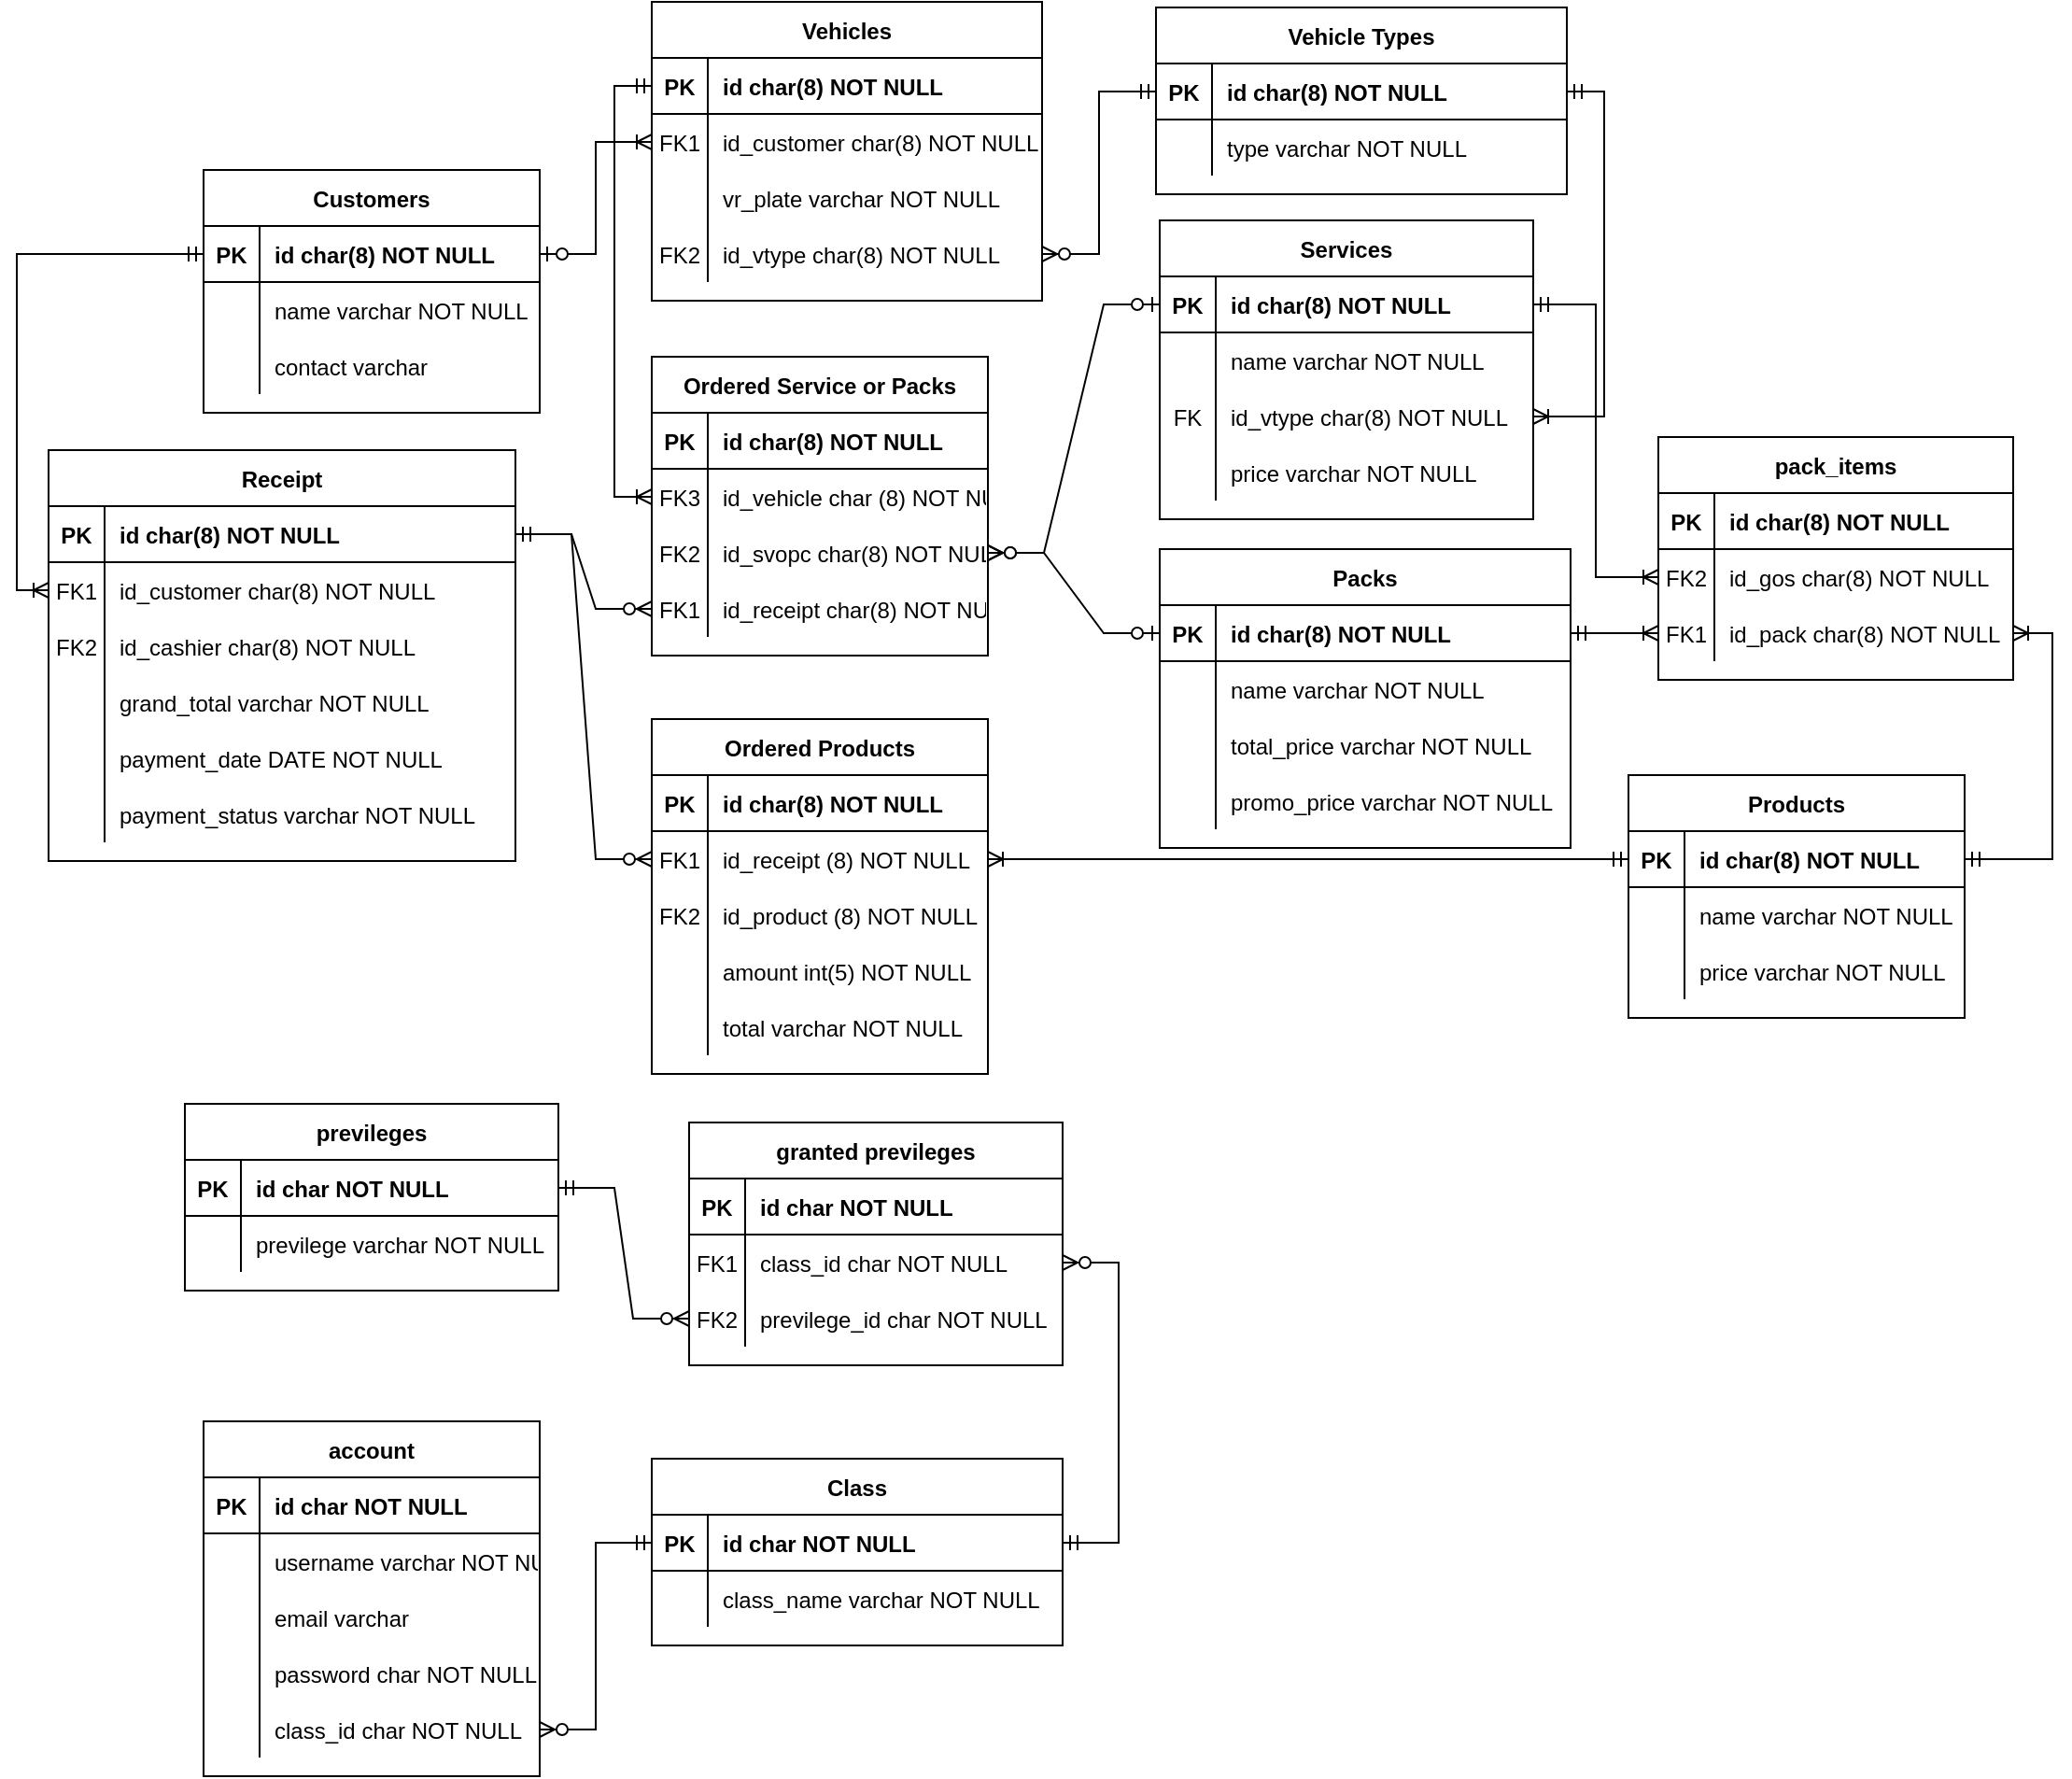<mxfile version="17.0.0" type="github">
  <diagram id="lTLcHN6cnM696WCYEPyv" name="Page-1">
    <mxGraphModel dx="3473" dy="1388" grid="1" gridSize="10" guides="1" tooltips="1" connect="1" arrows="1" fold="1" page="1" pageScale="1" pageWidth="827" pageHeight="1169" math="0" shadow="0">
      <root>
        <mxCell id="0" />
        <mxCell id="1" parent="0" />
        <mxCell id="1xsP7ZLv-CSgN571xGzj-2" value="previleges" style="shape=table;startSize=30;container=1;collapsible=1;childLayout=tableLayout;fixedRows=1;rowLines=0;fontStyle=1;align=center;resizeLast=1;" parent="1" vertex="1">
          <mxGeometry x="30" y="1040" width="200" height="100" as="geometry" />
        </mxCell>
        <mxCell id="1xsP7ZLv-CSgN571xGzj-3" value="" style="shape=tableRow;horizontal=0;startSize=0;swimlaneHead=0;swimlaneBody=0;fillColor=none;collapsible=0;dropTarget=0;points=[[0,0.5],[1,0.5]];portConstraint=eastwest;top=0;left=0;right=0;bottom=1;" parent="1xsP7ZLv-CSgN571xGzj-2" vertex="1">
          <mxGeometry y="30" width="200" height="30" as="geometry" />
        </mxCell>
        <mxCell id="1xsP7ZLv-CSgN571xGzj-4" value="PK" style="shape=partialRectangle;connectable=0;fillColor=none;top=0;left=0;bottom=0;right=0;fontStyle=1;overflow=hidden;" parent="1xsP7ZLv-CSgN571xGzj-3" vertex="1">
          <mxGeometry width="30" height="30" as="geometry">
            <mxRectangle width="30" height="30" as="alternateBounds" />
          </mxGeometry>
        </mxCell>
        <mxCell id="1xsP7ZLv-CSgN571xGzj-5" value="id char NOT NULL" style="shape=partialRectangle;connectable=0;fillColor=none;top=0;left=0;bottom=0;right=0;align=left;spacingLeft=6;fontStyle=1;overflow=hidden;" parent="1xsP7ZLv-CSgN571xGzj-3" vertex="1">
          <mxGeometry x="30" width="170" height="30" as="geometry">
            <mxRectangle width="170" height="30" as="alternateBounds" />
          </mxGeometry>
        </mxCell>
        <mxCell id="1xsP7ZLv-CSgN571xGzj-6" value="" style="shape=tableRow;horizontal=0;startSize=0;swimlaneHead=0;swimlaneBody=0;fillColor=none;collapsible=0;dropTarget=0;points=[[0,0.5],[1,0.5]];portConstraint=eastwest;top=0;left=0;right=0;bottom=0;" parent="1xsP7ZLv-CSgN571xGzj-2" vertex="1">
          <mxGeometry y="60" width="200" height="30" as="geometry" />
        </mxCell>
        <mxCell id="1xsP7ZLv-CSgN571xGzj-7" value="" style="shape=partialRectangle;connectable=0;fillColor=none;top=0;left=0;bottom=0;right=0;editable=1;overflow=hidden;" parent="1xsP7ZLv-CSgN571xGzj-6" vertex="1">
          <mxGeometry width="30" height="30" as="geometry">
            <mxRectangle width="30" height="30" as="alternateBounds" />
          </mxGeometry>
        </mxCell>
        <mxCell id="1xsP7ZLv-CSgN571xGzj-8" value="previlege varchar NOT NULL" style="shape=partialRectangle;connectable=0;fillColor=none;top=0;left=0;bottom=0;right=0;align=left;spacingLeft=6;overflow=hidden;" parent="1xsP7ZLv-CSgN571xGzj-6" vertex="1">
          <mxGeometry x="30" width="170" height="30" as="geometry">
            <mxRectangle width="170" height="30" as="alternateBounds" />
          </mxGeometry>
        </mxCell>
        <mxCell id="1xsP7ZLv-CSgN571xGzj-15" value="granted previleges" style="shape=table;startSize=30;container=1;collapsible=1;childLayout=tableLayout;fixedRows=1;rowLines=0;fontStyle=1;align=center;resizeLast=1;" parent="1" vertex="1">
          <mxGeometry x="300" y="1050" width="200" height="130" as="geometry" />
        </mxCell>
        <mxCell id="1xsP7ZLv-CSgN571xGzj-16" value="" style="shape=tableRow;horizontal=0;startSize=0;swimlaneHead=0;swimlaneBody=0;fillColor=none;collapsible=0;dropTarget=0;points=[[0,0.5],[1,0.5]];portConstraint=eastwest;top=0;left=0;right=0;bottom=1;" parent="1xsP7ZLv-CSgN571xGzj-15" vertex="1">
          <mxGeometry y="30" width="200" height="30" as="geometry" />
        </mxCell>
        <mxCell id="1xsP7ZLv-CSgN571xGzj-17" value="PK" style="shape=partialRectangle;connectable=0;fillColor=none;top=0;left=0;bottom=0;right=0;fontStyle=1;overflow=hidden;" parent="1xsP7ZLv-CSgN571xGzj-16" vertex="1">
          <mxGeometry width="30" height="30" as="geometry">
            <mxRectangle width="30" height="30" as="alternateBounds" />
          </mxGeometry>
        </mxCell>
        <mxCell id="1xsP7ZLv-CSgN571xGzj-18" value="id char NOT NULL" style="shape=partialRectangle;connectable=0;fillColor=none;top=0;left=0;bottom=0;right=0;align=left;spacingLeft=6;fontStyle=1;overflow=hidden;" parent="1xsP7ZLv-CSgN571xGzj-16" vertex="1">
          <mxGeometry x="30" width="170" height="30" as="geometry">
            <mxRectangle width="170" height="30" as="alternateBounds" />
          </mxGeometry>
        </mxCell>
        <mxCell id="1xsP7ZLv-CSgN571xGzj-19" value="" style="shape=tableRow;horizontal=0;startSize=0;swimlaneHead=0;swimlaneBody=0;fillColor=none;collapsible=0;dropTarget=0;points=[[0,0.5],[1,0.5]];portConstraint=eastwest;top=0;left=0;right=0;bottom=0;" parent="1xsP7ZLv-CSgN571xGzj-15" vertex="1">
          <mxGeometry y="60" width="200" height="30" as="geometry" />
        </mxCell>
        <mxCell id="1xsP7ZLv-CSgN571xGzj-20" value="FK1" style="shape=partialRectangle;connectable=0;fillColor=none;top=0;left=0;bottom=0;right=0;editable=1;overflow=hidden;" parent="1xsP7ZLv-CSgN571xGzj-19" vertex="1">
          <mxGeometry width="30" height="30" as="geometry">
            <mxRectangle width="30" height="30" as="alternateBounds" />
          </mxGeometry>
        </mxCell>
        <mxCell id="1xsP7ZLv-CSgN571xGzj-21" value="class_id char NOT NULL" style="shape=partialRectangle;connectable=0;fillColor=none;top=0;left=0;bottom=0;right=0;align=left;spacingLeft=6;overflow=hidden;" parent="1xsP7ZLv-CSgN571xGzj-19" vertex="1">
          <mxGeometry x="30" width="170" height="30" as="geometry">
            <mxRectangle width="170" height="30" as="alternateBounds" />
          </mxGeometry>
        </mxCell>
        <mxCell id="1xsP7ZLv-CSgN571xGzj-22" value="" style="shape=tableRow;horizontal=0;startSize=0;swimlaneHead=0;swimlaneBody=0;fillColor=none;collapsible=0;dropTarget=0;points=[[0,0.5],[1,0.5]];portConstraint=eastwest;top=0;left=0;right=0;bottom=0;" parent="1xsP7ZLv-CSgN571xGzj-15" vertex="1">
          <mxGeometry y="90" width="200" height="30" as="geometry" />
        </mxCell>
        <mxCell id="1xsP7ZLv-CSgN571xGzj-23" value="FK2" style="shape=partialRectangle;connectable=0;fillColor=none;top=0;left=0;bottom=0;right=0;editable=1;overflow=hidden;" parent="1xsP7ZLv-CSgN571xGzj-22" vertex="1">
          <mxGeometry width="30" height="30" as="geometry">
            <mxRectangle width="30" height="30" as="alternateBounds" />
          </mxGeometry>
        </mxCell>
        <mxCell id="1xsP7ZLv-CSgN571xGzj-24" value="previlege_id char NOT NULL" style="shape=partialRectangle;connectable=0;fillColor=none;top=0;left=0;bottom=0;right=0;align=left;spacingLeft=6;overflow=hidden;" parent="1xsP7ZLv-CSgN571xGzj-22" vertex="1">
          <mxGeometry x="30" width="170" height="30" as="geometry">
            <mxRectangle width="170" height="30" as="alternateBounds" />
          </mxGeometry>
        </mxCell>
        <mxCell id="1xsP7ZLv-CSgN571xGzj-28" value="" style="edgeStyle=entityRelationEdgeStyle;fontSize=12;html=1;endArrow=ERzeroToMany;startArrow=ERmandOne;rounded=0;exitX=1;exitY=0.5;exitDx=0;exitDy=0;entryX=0;entryY=0.5;entryDx=0;entryDy=0;" parent="1" source="1xsP7ZLv-CSgN571xGzj-3" target="1xsP7ZLv-CSgN571xGzj-22" edge="1">
          <mxGeometry width="100" height="100" relative="1" as="geometry">
            <mxPoint x="200" y="1390" as="sourcePoint" />
            <mxPoint x="300" y="1290" as="targetPoint" />
          </mxGeometry>
        </mxCell>
        <mxCell id="1xsP7ZLv-CSgN571xGzj-29" value="account" style="shape=table;startSize=30;container=1;collapsible=1;childLayout=tableLayout;fixedRows=1;rowLines=0;fontStyle=1;align=center;resizeLast=1;" parent="1" vertex="1">
          <mxGeometry x="40" y="1210" width="180" height="190" as="geometry" />
        </mxCell>
        <mxCell id="1xsP7ZLv-CSgN571xGzj-30" value="" style="shape=tableRow;horizontal=0;startSize=0;swimlaneHead=0;swimlaneBody=0;fillColor=none;collapsible=0;dropTarget=0;points=[[0,0.5],[1,0.5]];portConstraint=eastwest;top=0;left=0;right=0;bottom=1;" parent="1xsP7ZLv-CSgN571xGzj-29" vertex="1">
          <mxGeometry y="30" width="180" height="30" as="geometry" />
        </mxCell>
        <mxCell id="1xsP7ZLv-CSgN571xGzj-31" value="PK" style="shape=partialRectangle;connectable=0;fillColor=none;top=0;left=0;bottom=0;right=0;fontStyle=1;overflow=hidden;" parent="1xsP7ZLv-CSgN571xGzj-30" vertex="1">
          <mxGeometry width="30" height="30" as="geometry">
            <mxRectangle width="30" height="30" as="alternateBounds" />
          </mxGeometry>
        </mxCell>
        <mxCell id="1xsP7ZLv-CSgN571xGzj-32" value="id char NOT NULL" style="shape=partialRectangle;connectable=0;fillColor=none;top=0;left=0;bottom=0;right=0;align=left;spacingLeft=6;fontStyle=1;overflow=hidden;" parent="1xsP7ZLv-CSgN571xGzj-30" vertex="1">
          <mxGeometry x="30" width="150" height="30" as="geometry">
            <mxRectangle width="150" height="30" as="alternateBounds" />
          </mxGeometry>
        </mxCell>
        <mxCell id="1xsP7ZLv-CSgN571xGzj-33" value="" style="shape=tableRow;horizontal=0;startSize=0;swimlaneHead=0;swimlaneBody=0;fillColor=none;collapsible=0;dropTarget=0;points=[[0,0.5],[1,0.5]];portConstraint=eastwest;top=0;left=0;right=0;bottom=0;" parent="1xsP7ZLv-CSgN571xGzj-29" vertex="1">
          <mxGeometry y="60" width="180" height="30" as="geometry" />
        </mxCell>
        <mxCell id="1xsP7ZLv-CSgN571xGzj-34" value="" style="shape=partialRectangle;connectable=0;fillColor=none;top=0;left=0;bottom=0;right=0;editable=1;overflow=hidden;" parent="1xsP7ZLv-CSgN571xGzj-33" vertex="1">
          <mxGeometry width="30" height="30" as="geometry">
            <mxRectangle width="30" height="30" as="alternateBounds" />
          </mxGeometry>
        </mxCell>
        <mxCell id="1xsP7ZLv-CSgN571xGzj-35" value="username varchar NOT NULL" style="shape=partialRectangle;connectable=0;fillColor=none;top=0;left=0;bottom=0;right=0;align=left;spacingLeft=6;overflow=hidden;" parent="1xsP7ZLv-CSgN571xGzj-33" vertex="1">
          <mxGeometry x="30" width="150" height="30" as="geometry">
            <mxRectangle width="150" height="30" as="alternateBounds" />
          </mxGeometry>
        </mxCell>
        <mxCell id="1xsP7ZLv-CSgN571xGzj-36" value="" style="shape=tableRow;horizontal=0;startSize=0;swimlaneHead=0;swimlaneBody=0;fillColor=none;collapsible=0;dropTarget=0;points=[[0,0.5],[1,0.5]];portConstraint=eastwest;top=0;left=0;right=0;bottom=0;" parent="1xsP7ZLv-CSgN571xGzj-29" vertex="1">
          <mxGeometry y="90" width="180" height="30" as="geometry" />
        </mxCell>
        <mxCell id="1xsP7ZLv-CSgN571xGzj-37" value="" style="shape=partialRectangle;connectable=0;fillColor=none;top=0;left=0;bottom=0;right=0;editable=1;overflow=hidden;" parent="1xsP7ZLv-CSgN571xGzj-36" vertex="1">
          <mxGeometry width="30" height="30" as="geometry">
            <mxRectangle width="30" height="30" as="alternateBounds" />
          </mxGeometry>
        </mxCell>
        <mxCell id="1xsP7ZLv-CSgN571xGzj-38" value="email varchar" style="shape=partialRectangle;connectable=0;fillColor=none;top=0;left=0;bottom=0;right=0;align=left;spacingLeft=6;overflow=hidden;" parent="1xsP7ZLv-CSgN571xGzj-36" vertex="1">
          <mxGeometry x="30" width="150" height="30" as="geometry">
            <mxRectangle width="150" height="30" as="alternateBounds" />
          </mxGeometry>
        </mxCell>
        <mxCell id="1xsP7ZLv-CSgN571xGzj-39" value="" style="shape=tableRow;horizontal=0;startSize=0;swimlaneHead=0;swimlaneBody=0;fillColor=none;collapsible=0;dropTarget=0;points=[[0,0.5],[1,0.5]];portConstraint=eastwest;top=0;left=0;right=0;bottom=0;" parent="1xsP7ZLv-CSgN571xGzj-29" vertex="1">
          <mxGeometry y="120" width="180" height="30" as="geometry" />
        </mxCell>
        <mxCell id="1xsP7ZLv-CSgN571xGzj-40" value="" style="shape=partialRectangle;connectable=0;fillColor=none;top=0;left=0;bottom=0;right=0;editable=1;overflow=hidden;" parent="1xsP7ZLv-CSgN571xGzj-39" vertex="1">
          <mxGeometry width="30" height="30" as="geometry">
            <mxRectangle width="30" height="30" as="alternateBounds" />
          </mxGeometry>
        </mxCell>
        <mxCell id="1xsP7ZLv-CSgN571xGzj-41" value="password char NOT NULL" style="shape=partialRectangle;connectable=0;fillColor=none;top=0;left=0;bottom=0;right=0;align=left;spacingLeft=6;overflow=hidden;" parent="1xsP7ZLv-CSgN571xGzj-39" vertex="1">
          <mxGeometry x="30" width="150" height="30" as="geometry">
            <mxRectangle width="150" height="30" as="alternateBounds" />
          </mxGeometry>
        </mxCell>
        <mxCell id="Yht5kxyIyzO8nuOD0O9B-14" value="" style="shape=tableRow;horizontal=0;startSize=0;swimlaneHead=0;swimlaneBody=0;fillColor=none;collapsible=0;dropTarget=0;points=[[0,0.5],[1,0.5]];portConstraint=eastwest;top=0;left=0;right=0;bottom=0;" parent="1xsP7ZLv-CSgN571xGzj-29" vertex="1">
          <mxGeometry y="150" width="180" height="30" as="geometry" />
        </mxCell>
        <mxCell id="Yht5kxyIyzO8nuOD0O9B-15" value="" style="shape=partialRectangle;connectable=0;fillColor=none;top=0;left=0;bottom=0;right=0;editable=1;overflow=hidden;" parent="Yht5kxyIyzO8nuOD0O9B-14" vertex="1">
          <mxGeometry width="30" height="30" as="geometry">
            <mxRectangle width="30" height="30" as="alternateBounds" />
          </mxGeometry>
        </mxCell>
        <mxCell id="Yht5kxyIyzO8nuOD0O9B-16" value="class_id char NOT NULL" style="shape=partialRectangle;connectable=0;fillColor=none;top=0;left=0;bottom=0;right=0;align=left;spacingLeft=6;overflow=hidden;" parent="Yht5kxyIyzO8nuOD0O9B-14" vertex="1">
          <mxGeometry x="30" width="150" height="30" as="geometry">
            <mxRectangle width="150" height="30" as="alternateBounds" />
          </mxGeometry>
        </mxCell>
        <mxCell id="1xsP7ZLv-CSgN571xGzj-42" value="" style="edgeStyle=entityRelationEdgeStyle;fontSize=12;html=1;endArrow=ERzeroToMany;startArrow=ERmandOne;rounded=0;exitX=0;exitY=0.5;exitDx=0;exitDy=0;entryX=1;entryY=0.5;entryDx=0;entryDy=0;" parent="1" source="Yht5kxyIyzO8nuOD0O9B-2" target="Yht5kxyIyzO8nuOD0O9B-14" edge="1">
          <mxGeometry width="100" height="100" relative="1" as="geometry">
            <mxPoint x="470" y="1360" as="sourcePoint" />
            <mxPoint x="570" y="1260" as="targetPoint" />
          </mxGeometry>
        </mxCell>
        <mxCell id="Yht5kxyIyzO8nuOD0O9B-1" value="Class" style="shape=table;startSize=30;container=1;collapsible=1;childLayout=tableLayout;fixedRows=1;rowLines=0;fontStyle=1;align=center;resizeLast=1;" parent="1" vertex="1">
          <mxGeometry x="280" y="1230" width="220" height="100" as="geometry" />
        </mxCell>
        <mxCell id="Yht5kxyIyzO8nuOD0O9B-2" value="" style="shape=tableRow;horizontal=0;startSize=0;swimlaneHead=0;swimlaneBody=0;fillColor=none;collapsible=0;dropTarget=0;points=[[0,0.5],[1,0.5]];portConstraint=eastwest;top=0;left=0;right=0;bottom=1;" parent="Yht5kxyIyzO8nuOD0O9B-1" vertex="1">
          <mxGeometry y="30" width="220" height="30" as="geometry" />
        </mxCell>
        <mxCell id="Yht5kxyIyzO8nuOD0O9B-3" value="PK" style="shape=partialRectangle;connectable=0;fillColor=none;top=0;left=0;bottom=0;right=0;fontStyle=1;overflow=hidden;" parent="Yht5kxyIyzO8nuOD0O9B-2" vertex="1">
          <mxGeometry width="30" height="30" as="geometry">
            <mxRectangle width="30" height="30" as="alternateBounds" />
          </mxGeometry>
        </mxCell>
        <mxCell id="Yht5kxyIyzO8nuOD0O9B-4" value="id char NOT NULL" style="shape=partialRectangle;connectable=0;fillColor=none;top=0;left=0;bottom=0;right=0;align=left;spacingLeft=6;fontStyle=1;overflow=hidden;" parent="Yht5kxyIyzO8nuOD0O9B-2" vertex="1">
          <mxGeometry x="30" width="190" height="30" as="geometry">
            <mxRectangle width="190" height="30" as="alternateBounds" />
          </mxGeometry>
        </mxCell>
        <mxCell id="Yht5kxyIyzO8nuOD0O9B-5" value="" style="shape=tableRow;horizontal=0;startSize=0;swimlaneHead=0;swimlaneBody=0;fillColor=none;collapsible=0;dropTarget=0;points=[[0,0.5],[1,0.5]];portConstraint=eastwest;top=0;left=0;right=0;bottom=0;" parent="Yht5kxyIyzO8nuOD0O9B-1" vertex="1">
          <mxGeometry y="60" width="220" height="30" as="geometry" />
        </mxCell>
        <mxCell id="Yht5kxyIyzO8nuOD0O9B-6" value="" style="shape=partialRectangle;connectable=0;fillColor=none;top=0;left=0;bottom=0;right=0;editable=1;overflow=hidden;" parent="Yht5kxyIyzO8nuOD0O9B-5" vertex="1">
          <mxGeometry width="30" height="30" as="geometry">
            <mxRectangle width="30" height="30" as="alternateBounds" />
          </mxGeometry>
        </mxCell>
        <mxCell id="Yht5kxyIyzO8nuOD0O9B-7" value="class_name varchar NOT NULL" style="shape=partialRectangle;connectable=0;fillColor=none;top=0;left=0;bottom=0;right=0;align=left;spacingLeft=6;overflow=hidden;" parent="Yht5kxyIyzO8nuOD0O9B-5" vertex="1">
          <mxGeometry x="30" width="190" height="30" as="geometry">
            <mxRectangle width="190" height="30" as="alternateBounds" />
          </mxGeometry>
        </mxCell>
        <mxCell id="Yht5kxyIyzO8nuOD0O9B-18" value="" style="edgeStyle=entityRelationEdgeStyle;fontSize=12;html=1;endArrow=ERzeroToMany;startArrow=ERmandOne;rounded=0;exitX=1;exitY=0.5;exitDx=0;exitDy=0;entryX=1;entryY=0.5;entryDx=0;entryDy=0;" parent="1" source="Yht5kxyIyzO8nuOD0O9B-2" target="1xsP7ZLv-CSgN571xGzj-19" edge="1">
          <mxGeometry width="100" height="100" relative="1" as="geometry">
            <mxPoint x="520" y="1320" as="sourcePoint" />
            <mxPoint x="620" y="1220" as="targetPoint" />
          </mxGeometry>
        </mxCell>
        <mxCell id="CCVIKiygwG3AU4cR-O0a-14" value="Customers" style="shape=table;startSize=30;container=1;collapsible=1;childLayout=tableLayout;fixedRows=1;rowLines=0;fontStyle=1;align=center;resizeLast=1;" vertex="1" parent="1">
          <mxGeometry x="40" y="540" width="180" height="130" as="geometry" />
        </mxCell>
        <mxCell id="CCVIKiygwG3AU4cR-O0a-15" value="" style="shape=tableRow;horizontal=0;startSize=0;swimlaneHead=0;swimlaneBody=0;fillColor=none;collapsible=0;dropTarget=0;points=[[0,0.5],[1,0.5]];portConstraint=eastwest;top=0;left=0;right=0;bottom=1;" vertex="1" parent="CCVIKiygwG3AU4cR-O0a-14">
          <mxGeometry y="30" width="180" height="30" as="geometry" />
        </mxCell>
        <mxCell id="CCVIKiygwG3AU4cR-O0a-16" value="PK" style="shape=partialRectangle;connectable=0;fillColor=none;top=0;left=0;bottom=0;right=0;fontStyle=1;overflow=hidden;" vertex="1" parent="CCVIKiygwG3AU4cR-O0a-15">
          <mxGeometry width="30" height="30" as="geometry">
            <mxRectangle width="30" height="30" as="alternateBounds" />
          </mxGeometry>
        </mxCell>
        <mxCell id="CCVIKiygwG3AU4cR-O0a-17" value="id char(8) NOT NULL" style="shape=partialRectangle;connectable=0;fillColor=none;top=0;left=0;bottom=0;right=0;align=left;spacingLeft=6;fontStyle=1;overflow=hidden;" vertex="1" parent="CCVIKiygwG3AU4cR-O0a-15">
          <mxGeometry x="30" width="150" height="30" as="geometry">
            <mxRectangle width="150" height="30" as="alternateBounds" />
          </mxGeometry>
        </mxCell>
        <mxCell id="CCVIKiygwG3AU4cR-O0a-18" value="" style="shape=tableRow;horizontal=0;startSize=0;swimlaneHead=0;swimlaneBody=0;fillColor=none;collapsible=0;dropTarget=0;points=[[0,0.5],[1,0.5]];portConstraint=eastwest;top=0;left=0;right=0;bottom=0;" vertex="1" parent="CCVIKiygwG3AU4cR-O0a-14">
          <mxGeometry y="60" width="180" height="30" as="geometry" />
        </mxCell>
        <mxCell id="CCVIKiygwG3AU4cR-O0a-19" value="" style="shape=partialRectangle;connectable=0;fillColor=none;top=0;left=0;bottom=0;right=0;editable=1;overflow=hidden;" vertex="1" parent="CCVIKiygwG3AU4cR-O0a-18">
          <mxGeometry width="30" height="30" as="geometry">
            <mxRectangle width="30" height="30" as="alternateBounds" />
          </mxGeometry>
        </mxCell>
        <mxCell id="CCVIKiygwG3AU4cR-O0a-20" value="name varchar NOT NULL" style="shape=partialRectangle;connectable=0;fillColor=none;top=0;left=0;bottom=0;right=0;align=left;spacingLeft=6;overflow=hidden;" vertex="1" parent="CCVIKiygwG3AU4cR-O0a-18">
          <mxGeometry x="30" width="150" height="30" as="geometry">
            <mxRectangle width="150" height="30" as="alternateBounds" />
          </mxGeometry>
        </mxCell>
        <mxCell id="CCVIKiygwG3AU4cR-O0a-21" value="" style="shape=tableRow;horizontal=0;startSize=0;swimlaneHead=0;swimlaneBody=0;fillColor=none;collapsible=0;dropTarget=0;points=[[0,0.5],[1,0.5]];portConstraint=eastwest;top=0;left=0;right=0;bottom=0;" vertex="1" parent="CCVIKiygwG3AU4cR-O0a-14">
          <mxGeometry y="90" width="180" height="30" as="geometry" />
        </mxCell>
        <mxCell id="CCVIKiygwG3AU4cR-O0a-22" value="" style="shape=partialRectangle;connectable=0;fillColor=none;top=0;left=0;bottom=0;right=0;editable=1;overflow=hidden;" vertex="1" parent="CCVIKiygwG3AU4cR-O0a-21">
          <mxGeometry width="30" height="30" as="geometry">
            <mxRectangle width="30" height="30" as="alternateBounds" />
          </mxGeometry>
        </mxCell>
        <mxCell id="CCVIKiygwG3AU4cR-O0a-23" value="contact varchar" style="shape=partialRectangle;connectable=0;fillColor=none;top=0;left=0;bottom=0;right=0;align=left;spacingLeft=6;overflow=hidden;" vertex="1" parent="CCVIKiygwG3AU4cR-O0a-21">
          <mxGeometry x="30" width="150" height="30" as="geometry">
            <mxRectangle width="150" height="30" as="alternateBounds" />
          </mxGeometry>
        </mxCell>
        <mxCell id="CCVIKiygwG3AU4cR-O0a-27" value="Vehicles" style="shape=table;startSize=30;container=1;collapsible=1;childLayout=tableLayout;fixedRows=1;rowLines=0;fontStyle=1;align=center;resizeLast=1;" vertex="1" parent="1">
          <mxGeometry x="280" y="450" width="209" height="160" as="geometry" />
        </mxCell>
        <mxCell id="CCVIKiygwG3AU4cR-O0a-28" value="" style="shape=tableRow;horizontal=0;startSize=0;swimlaneHead=0;swimlaneBody=0;fillColor=none;collapsible=0;dropTarget=0;points=[[0,0.5],[1,0.5]];portConstraint=eastwest;top=0;left=0;right=0;bottom=1;" vertex="1" parent="CCVIKiygwG3AU4cR-O0a-27">
          <mxGeometry y="30" width="209" height="30" as="geometry" />
        </mxCell>
        <mxCell id="CCVIKiygwG3AU4cR-O0a-29" value="PK" style="shape=partialRectangle;connectable=0;fillColor=none;top=0;left=0;bottom=0;right=0;fontStyle=1;overflow=hidden;" vertex="1" parent="CCVIKiygwG3AU4cR-O0a-28">
          <mxGeometry width="30" height="30" as="geometry">
            <mxRectangle width="30" height="30" as="alternateBounds" />
          </mxGeometry>
        </mxCell>
        <mxCell id="CCVIKiygwG3AU4cR-O0a-30" value="id char(8) NOT NULL" style="shape=partialRectangle;connectable=0;fillColor=none;top=0;left=0;bottom=0;right=0;align=left;spacingLeft=6;fontStyle=1;overflow=hidden;" vertex="1" parent="CCVIKiygwG3AU4cR-O0a-28">
          <mxGeometry x="30" width="179" height="30" as="geometry">
            <mxRectangle width="179" height="30" as="alternateBounds" />
          </mxGeometry>
        </mxCell>
        <mxCell id="CCVIKiygwG3AU4cR-O0a-31" value="" style="shape=tableRow;horizontal=0;startSize=0;swimlaneHead=0;swimlaneBody=0;fillColor=none;collapsible=0;dropTarget=0;points=[[0,0.5],[1,0.5]];portConstraint=eastwest;top=0;left=0;right=0;bottom=0;" vertex="1" parent="CCVIKiygwG3AU4cR-O0a-27">
          <mxGeometry y="60" width="209" height="30" as="geometry" />
        </mxCell>
        <mxCell id="CCVIKiygwG3AU4cR-O0a-32" value="FK1" style="shape=partialRectangle;connectable=0;fillColor=none;top=0;left=0;bottom=0;right=0;editable=1;overflow=hidden;" vertex="1" parent="CCVIKiygwG3AU4cR-O0a-31">
          <mxGeometry width="30" height="30" as="geometry">
            <mxRectangle width="30" height="30" as="alternateBounds" />
          </mxGeometry>
        </mxCell>
        <mxCell id="CCVIKiygwG3AU4cR-O0a-33" value="id_customer char(8) NOT NULL" style="shape=partialRectangle;connectable=0;fillColor=none;top=0;left=0;bottom=0;right=0;align=left;spacingLeft=6;overflow=hidden;" vertex="1" parent="CCVIKiygwG3AU4cR-O0a-31">
          <mxGeometry x="30" width="179" height="30" as="geometry">
            <mxRectangle width="179" height="30" as="alternateBounds" />
          </mxGeometry>
        </mxCell>
        <mxCell id="CCVIKiygwG3AU4cR-O0a-34" value="" style="shape=tableRow;horizontal=0;startSize=0;swimlaneHead=0;swimlaneBody=0;fillColor=none;collapsible=0;dropTarget=0;points=[[0,0.5],[1,0.5]];portConstraint=eastwest;top=0;left=0;right=0;bottom=0;" vertex="1" parent="CCVIKiygwG3AU4cR-O0a-27">
          <mxGeometry y="90" width="209" height="30" as="geometry" />
        </mxCell>
        <mxCell id="CCVIKiygwG3AU4cR-O0a-35" value="" style="shape=partialRectangle;connectable=0;fillColor=none;top=0;left=0;bottom=0;right=0;editable=1;overflow=hidden;" vertex="1" parent="CCVIKiygwG3AU4cR-O0a-34">
          <mxGeometry width="30" height="30" as="geometry">
            <mxRectangle width="30" height="30" as="alternateBounds" />
          </mxGeometry>
        </mxCell>
        <mxCell id="CCVIKiygwG3AU4cR-O0a-36" value="vr_plate varchar NOT NULL" style="shape=partialRectangle;connectable=0;fillColor=none;top=0;left=0;bottom=0;right=0;align=left;spacingLeft=6;overflow=hidden;" vertex="1" parent="CCVIKiygwG3AU4cR-O0a-34">
          <mxGeometry x="30" width="179" height="30" as="geometry">
            <mxRectangle width="179" height="30" as="alternateBounds" />
          </mxGeometry>
        </mxCell>
        <mxCell id="CCVIKiygwG3AU4cR-O0a-37" value="" style="shape=tableRow;horizontal=0;startSize=0;swimlaneHead=0;swimlaneBody=0;fillColor=none;collapsible=0;dropTarget=0;points=[[0,0.5],[1,0.5]];portConstraint=eastwest;top=0;left=0;right=0;bottom=0;" vertex="1" parent="CCVIKiygwG3AU4cR-O0a-27">
          <mxGeometry y="120" width="209" height="30" as="geometry" />
        </mxCell>
        <mxCell id="CCVIKiygwG3AU4cR-O0a-38" value="FK2" style="shape=partialRectangle;connectable=0;fillColor=none;top=0;left=0;bottom=0;right=0;editable=1;overflow=hidden;" vertex="1" parent="CCVIKiygwG3AU4cR-O0a-37">
          <mxGeometry width="30" height="30" as="geometry">
            <mxRectangle width="30" height="30" as="alternateBounds" />
          </mxGeometry>
        </mxCell>
        <mxCell id="CCVIKiygwG3AU4cR-O0a-39" value="id_vtype char(8) NOT NULL" style="shape=partialRectangle;connectable=0;fillColor=none;top=0;left=0;bottom=0;right=0;align=left;spacingLeft=6;overflow=hidden;" vertex="1" parent="CCVIKiygwG3AU4cR-O0a-37">
          <mxGeometry x="30" width="179" height="30" as="geometry">
            <mxRectangle width="179" height="30" as="alternateBounds" />
          </mxGeometry>
        </mxCell>
        <mxCell id="CCVIKiygwG3AU4cR-O0a-40" value="Receipt" style="shape=table;startSize=30;container=1;collapsible=1;childLayout=tableLayout;fixedRows=1;rowLines=0;fontStyle=1;align=center;resizeLast=1;" vertex="1" parent="1">
          <mxGeometry x="-43" y="690" width="250" height="220" as="geometry" />
        </mxCell>
        <mxCell id="CCVIKiygwG3AU4cR-O0a-41" value="" style="shape=tableRow;horizontal=0;startSize=0;swimlaneHead=0;swimlaneBody=0;fillColor=none;collapsible=0;dropTarget=0;points=[[0,0.5],[1,0.5]];portConstraint=eastwest;top=0;left=0;right=0;bottom=1;" vertex="1" parent="CCVIKiygwG3AU4cR-O0a-40">
          <mxGeometry y="30" width="250" height="30" as="geometry" />
        </mxCell>
        <mxCell id="CCVIKiygwG3AU4cR-O0a-42" value="PK" style="shape=partialRectangle;connectable=0;fillColor=none;top=0;left=0;bottom=0;right=0;fontStyle=1;overflow=hidden;" vertex="1" parent="CCVIKiygwG3AU4cR-O0a-41">
          <mxGeometry width="30" height="30" as="geometry">
            <mxRectangle width="30" height="30" as="alternateBounds" />
          </mxGeometry>
        </mxCell>
        <mxCell id="CCVIKiygwG3AU4cR-O0a-43" value="id char(8) NOT NULL" style="shape=partialRectangle;connectable=0;fillColor=none;top=0;left=0;bottom=0;right=0;align=left;spacingLeft=6;fontStyle=1;overflow=hidden;" vertex="1" parent="CCVIKiygwG3AU4cR-O0a-41">
          <mxGeometry x="30" width="220" height="30" as="geometry">
            <mxRectangle width="220" height="30" as="alternateBounds" />
          </mxGeometry>
        </mxCell>
        <mxCell id="CCVIKiygwG3AU4cR-O0a-47" value="" style="shape=tableRow;horizontal=0;startSize=0;swimlaneHead=0;swimlaneBody=0;fillColor=none;collapsible=0;dropTarget=0;points=[[0,0.5],[1,0.5]];portConstraint=eastwest;top=0;left=0;right=0;bottom=0;" vertex="1" parent="CCVIKiygwG3AU4cR-O0a-40">
          <mxGeometry y="60" width="250" height="30" as="geometry" />
        </mxCell>
        <mxCell id="CCVIKiygwG3AU4cR-O0a-48" value="FK1" style="shape=partialRectangle;connectable=0;fillColor=none;top=0;left=0;bottom=0;right=0;editable=1;overflow=hidden;" vertex="1" parent="CCVIKiygwG3AU4cR-O0a-47">
          <mxGeometry width="30" height="30" as="geometry">
            <mxRectangle width="30" height="30" as="alternateBounds" />
          </mxGeometry>
        </mxCell>
        <mxCell id="CCVIKiygwG3AU4cR-O0a-49" value="id_customer char(8) NOT NULL" style="shape=partialRectangle;connectable=0;fillColor=none;top=0;left=0;bottom=0;right=0;align=left;spacingLeft=6;overflow=hidden;" vertex="1" parent="CCVIKiygwG3AU4cR-O0a-47">
          <mxGeometry x="30" width="220" height="30" as="geometry">
            <mxRectangle width="220" height="30" as="alternateBounds" />
          </mxGeometry>
        </mxCell>
        <mxCell id="CCVIKiygwG3AU4cR-O0a-44" value="" style="shape=tableRow;horizontal=0;startSize=0;swimlaneHead=0;swimlaneBody=0;fillColor=none;collapsible=0;dropTarget=0;points=[[0,0.5],[1,0.5]];portConstraint=eastwest;top=0;left=0;right=0;bottom=0;" vertex="1" parent="CCVIKiygwG3AU4cR-O0a-40">
          <mxGeometry y="90" width="250" height="30" as="geometry" />
        </mxCell>
        <mxCell id="CCVIKiygwG3AU4cR-O0a-45" value="FK2" style="shape=partialRectangle;connectable=0;fillColor=none;top=0;left=0;bottom=0;right=0;editable=1;overflow=hidden;" vertex="1" parent="CCVIKiygwG3AU4cR-O0a-44">
          <mxGeometry width="30" height="30" as="geometry">
            <mxRectangle width="30" height="30" as="alternateBounds" />
          </mxGeometry>
        </mxCell>
        <mxCell id="CCVIKiygwG3AU4cR-O0a-46" value="id_cashier char(8) NOT NULL" style="shape=partialRectangle;connectable=0;fillColor=none;top=0;left=0;bottom=0;right=0;align=left;spacingLeft=6;overflow=hidden;" vertex="1" parent="CCVIKiygwG3AU4cR-O0a-44">
          <mxGeometry x="30" width="220" height="30" as="geometry">
            <mxRectangle width="220" height="30" as="alternateBounds" />
          </mxGeometry>
        </mxCell>
        <mxCell id="CCVIKiygwG3AU4cR-O0a-50" value="" style="shape=tableRow;horizontal=0;startSize=0;swimlaneHead=0;swimlaneBody=0;fillColor=none;collapsible=0;dropTarget=0;points=[[0,0.5],[1,0.5]];portConstraint=eastwest;top=0;left=0;right=0;bottom=0;" vertex="1" parent="CCVIKiygwG3AU4cR-O0a-40">
          <mxGeometry y="120" width="250" height="30" as="geometry" />
        </mxCell>
        <mxCell id="CCVIKiygwG3AU4cR-O0a-51" value="" style="shape=partialRectangle;connectable=0;fillColor=none;top=0;left=0;bottom=0;right=0;editable=1;overflow=hidden;" vertex="1" parent="CCVIKiygwG3AU4cR-O0a-50">
          <mxGeometry width="30" height="30" as="geometry">
            <mxRectangle width="30" height="30" as="alternateBounds" />
          </mxGeometry>
        </mxCell>
        <mxCell id="CCVIKiygwG3AU4cR-O0a-52" value="grand_total varchar NOT NULL" style="shape=partialRectangle;connectable=0;fillColor=none;top=0;left=0;bottom=0;right=0;align=left;spacingLeft=6;overflow=hidden;" vertex="1" parent="CCVIKiygwG3AU4cR-O0a-50">
          <mxGeometry x="30" width="220" height="30" as="geometry">
            <mxRectangle width="220" height="30" as="alternateBounds" />
          </mxGeometry>
        </mxCell>
        <mxCell id="CCVIKiygwG3AU4cR-O0a-107" value="" style="shape=tableRow;horizontal=0;startSize=0;swimlaneHead=0;swimlaneBody=0;fillColor=none;collapsible=0;dropTarget=0;points=[[0,0.5],[1,0.5]];portConstraint=eastwest;top=0;left=0;right=0;bottom=0;" vertex="1" parent="CCVIKiygwG3AU4cR-O0a-40">
          <mxGeometry y="150" width="250" height="30" as="geometry" />
        </mxCell>
        <mxCell id="CCVIKiygwG3AU4cR-O0a-108" value="" style="shape=partialRectangle;connectable=0;fillColor=none;top=0;left=0;bottom=0;right=0;editable=1;overflow=hidden;" vertex="1" parent="CCVIKiygwG3AU4cR-O0a-107">
          <mxGeometry width="30" height="30" as="geometry">
            <mxRectangle width="30" height="30" as="alternateBounds" />
          </mxGeometry>
        </mxCell>
        <mxCell id="CCVIKiygwG3AU4cR-O0a-109" value="payment_date DATE NOT NULL" style="shape=partialRectangle;connectable=0;fillColor=none;top=0;left=0;bottom=0;right=0;align=left;spacingLeft=6;overflow=hidden;" vertex="1" parent="CCVIKiygwG3AU4cR-O0a-107">
          <mxGeometry x="30" width="220" height="30" as="geometry">
            <mxRectangle width="220" height="30" as="alternateBounds" />
          </mxGeometry>
        </mxCell>
        <mxCell id="CCVIKiygwG3AU4cR-O0a-110" value="" style="shape=tableRow;horizontal=0;startSize=0;swimlaneHead=0;swimlaneBody=0;fillColor=none;collapsible=0;dropTarget=0;points=[[0,0.5],[1,0.5]];portConstraint=eastwest;top=0;left=0;right=0;bottom=0;" vertex="1" parent="CCVIKiygwG3AU4cR-O0a-40">
          <mxGeometry y="180" width="250" height="30" as="geometry" />
        </mxCell>
        <mxCell id="CCVIKiygwG3AU4cR-O0a-111" value="" style="shape=partialRectangle;connectable=0;fillColor=none;top=0;left=0;bottom=0;right=0;editable=1;overflow=hidden;" vertex="1" parent="CCVIKiygwG3AU4cR-O0a-110">
          <mxGeometry width="30" height="30" as="geometry">
            <mxRectangle width="30" height="30" as="alternateBounds" />
          </mxGeometry>
        </mxCell>
        <mxCell id="CCVIKiygwG3AU4cR-O0a-112" value="payment_status varchar NOT NULL" style="shape=partialRectangle;connectable=0;fillColor=none;top=0;left=0;bottom=0;right=0;align=left;spacingLeft=6;overflow=hidden;" vertex="1" parent="CCVIKiygwG3AU4cR-O0a-110">
          <mxGeometry x="30" width="220" height="30" as="geometry">
            <mxRectangle width="220" height="30" as="alternateBounds" />
          </mxGeometry>
        </mxCell>
        <mxCell id="CCVIKiygwG3AU4cR-O0a-53" value="Services" style="shape=table;startSize=30;container=1;collapsible=1;childLayout=tableLayout;fixedRows=1;rowLines=0;fontStyle=1;align=center;resizeLast=1;" vertex="1" parent="1">
          <mxGeometry x="552" y="567" width="200" height="160" as="geometry" />
        </mxCell>
        <mxCell id="CCVIKiygwG3AU4cR-O0a-54" value="" style="shape=tableRow;horizontal=0;startSize=0;swimlaneHead=0;swimlaneBody=0;fillColor=none;collapsible=0;dropTarget=0;points=[[0,0.5],[1,0.5]];portConstraint=eastwest;top=0;left=0;right=0;bottom=1;" vertex="1" parent="CCVIKiygwG3AU4cR-O0a-53">
          <mxGeometry y="30" width="200" height="30" as="geometry" />
        </mxCell>
        <mxCell id="CCVIKiygwG3AU4cR-O0a-55" value="PK" style="shape=partialRectangle;connectable=0;fillColor=none;top=0;left=0;bottom=0;right=0;fontStyle=1;overflow=hidden;" vertex="1" parent="CCVIKiygwG3AU4cR-O0a-54">
          <mxGeometry width="30" height="30" as="geometry">
            <mxRectangle width="30" height="30" as="alternateBounds" />
          </mxGeometry>
        </mxCell>
        <mxCell id="CCVIKiygwG3AU4cR-O0a-56" value="id char(8) NOT NULL" style="shape=partialRectangle;connectable=0;fillColor=none;top=0;left=0;bottom=0;right=0;align=left;spacingLeft=6;fontStyle=1;overflow=hidden;" vertex="1" parent="CCVIKiygwG3AU4cR-O0a-54">
          <mxGeometry x="30" width="170" height="30" as="geometry">
            <mxRectangle width="170" height="30" as="alternateBounds" />
          </mxGeometry>
        </mxCell>
        <mxCell id="CCVIKiygwG3AU4cR-O0a-57" value="" style="shape=tableRow;horizontal=0;startSize=0;swimlaneHead=0;swimlaneBody=0;fillColor=none;collapsible=0;dropTarget=0;points=[[0,0.5],[1,0.5]];portConstraint=eastwest;top=0;left=0;right=0;bottom=0;" vertex="1" parent="CCVIKiygwG3AU4cR-O0a-53">
          <mxGeometry y="60" width="200" height="30" as="geometry" />
        </mxCell>
        <mxCell id="CCVIKiygwG3AU4cR-O0a-58" value="" style="shape=partialRectangle;connectable=0;fillColor=none;top=0;left=0;bottom=0;right=0;editable=1;overflow=hidden;" vertex="1" parent="CCVIKiygwG3AU4cR-O0a-57">
          <mxGeometry width="30" height="30" as="geometry">
            <mxRectangle width="30" height="30" as="alternateBounds" />
          </mxGeometry>
        </mxCell>
        <mxCell id="CCVIKiygwG3AU4cR-O0a-59" value="name varchar NOT NULL" style="shape=partialRectangle;connectable=0;fillColor=none;top=0;left=0;bottom=0;right=0;align=left;spacingLeft=6;overflow=hidden;" vertex="1" parent="CCVIKiygwG3AU4cR-O0a-57">
          <mxGeometry x="30" width="170" height="30" as="geometry">
            <mxRectangle width="170" height="30" as="alternateBounds" />
          </mxGeometry>
        </mxCell>
        <mxCell id="CCVIKiygwG3AU4cR-O0a-144" value="" style="shape=tableRow;horizontal=0;startSize=0;swimlaneHead=0;swimlaneBody=0;fillColor=none;collapsible=0;dropTarget=0;points=[[0,0.5],[1,0.5]];portConstraint=eastwest;top=0;left=0;right=0;bottom=0;" vertex="1" parent="CCVIKiygwG3AU4cR-O0a-53">
          <mxGeometry y="90" width="200" height="30" as="geometry" />
        </mxCell>
        <mxCell id="CCVIKiygwG3AU4cR-O0a-145" value="FK" style="shape=partialRectangle;connectable=0;fillColor=none;top=0;left=0;bottom=0;right=0;editable=1;overflow=hidden;" vertex="1" parent="CCVIKiygwG3AU4cR-O0a-144">
          <mxGeometry width="30" height="30" as="geometry">
            <mxRectangle width="30" height="30" as="alternateBounds" />
          </mxGeometry>
        </mxCell>
        <mxCell id="CCVIKiygwG3AU4cR-O0a-146" value="id_vtype char(8) NOT NULL" style="shape=partialRectangle;connectable=0;fillColor=none;top=0;left=0;bottom=0;right=0;align=left;spacingLeft=6;overflow=hidden;" vertex="1" parent="CCVIKiygwG3AU4cR-O0a-144">
          <mxGeometry x="30" width="170" height="30" as="geometry">
            <mxRectangle width="170" height="30" as="alternateBounds" />
          </mxGeometry>
        </mxCell>
        <mxCell id="CCVIKiygwG3AU4cR-O0a-60" value="" style="shape=tableRow;horizontal=0;startSize=0;swimlaneHead=0;swimlaneBody=0;fillColor=none;collapsible=0;dropTarget=0;points=[[0,0.5],[1,0.5]];portConstraint=eastwest;top=0;left=0;right=0;bottom=0;" vertex="1" parent="CCVIKiygwG3AU4cR-O0a-53">
          <mxGeometry y="120" width="200" height="30" as="geometry" />
        </mxCell>
        <mxCell id="CCVIKiygwG3AU4cR-O0a-61" value="" style="shape=partialRectangle;connectable=0;fillColor=none;top=0;left=0;bottom=0;right=0;editable=1;overflow=hidden;" vertex="1" parent="CCVIKiygwG3AU4cR-O0a-60">
          <mxGeometry width="30" height="30" as="geometry">
            <mxRectangle width="30" height="30" as="alternateBounds" />
          </mxGeometry>
        </mxCell>
        <mxCell id="CCVIKiygwG3AU4cR-O0a-62" value="price varchar NOT NULL" style="shape=partialRectangle;connectable=0;fillColor=none;top=0;left=0;bottom=0;right=0;align=left;spacingLeft=6;overflow=hidden;" vertex="1" parent="CCVIKiygwG3AU4cR-O0a-60">
          <mxGeometry x="30" width="170" height="30" as="geometry">
            <mxRectangle width="170" height="30" as="alternateBounds" />
          </mxGeometry>
        </mxCell>
        <mxCell id="CCVIKiygwG3AU4cR-O0a-66" value="Vehicle Types" style="shape=table;startSize=30;container=1;collapsible=1;childLayout=tableLayout;fixedRows=1;rowLines=0;fontStyle=1;align=center;resizeLast=1;" vertex="1" parent="1">
          <mxGeometry x="550" y="453" width="220" height="100" as="geometry" />
        </mxCell>
        <mxCell id="CCVIKiygwG3AU4cR-O0a-67" value="" style="shape=tableRow;horizontal=0;startSize=0;swimlaneHead=0;swimlaneBody=0;fillColor=none;collapsible=0;dropTarget=0;points=[[0,0.5],[1,0.5]];portConstraint=eastwest;top=0;left=0;right=0;bottom=1;" vertex="1" parent="CCVIKiygwG3AU4cR-O0a-66">
          <mxGeometry y="30" width="220" height="30" as="geometry" />
        </mxCell>
        <mxCell id="CCVIKiygwG3AU4cR-O0a-68" value="PK" style="shape=partialRectangle;connectable=0;fillColor=none;top=0;left=0;bottom=0;right=0;fontStyle=1;overflow=hidden;" vertex="1" parent="CCVIKiygwG3AU4cR-O0a-67">
          <mxGeometry width="30" height="30" as="geometry">
            <mxRectangle width="30" height="30" as="alternateBounds" />
          </mxGeometry>
        </mxCell>
        <mxCell id="CCVIKiygwG3AU4cR-O0a-69" value="id char(8) NOT NULL" style="shape=partialRectangle;connectable=0;fillColor=none;top=0;left=0;bottom=0;right=0;align=left;spacingLeft=6;fontStyle=1;overflow=hidden;" vertex="1" parent="CCVIKiygwG3AU4cR-O0a-67">
          <mxGeometry x="30" width="190" height="30" as="geometry">
            <mxRectangle width="190" height="30" as="alternateBounds" />
          </mxGeometry>
        </mxCell>
        <mxCell id="CCVIKiygwG3AU4cR-O0a-70" value="" style="shape=tableRow;horizontal=0;startSize=0;swimlaneHead=0;swimlaneBody=0;fillColor=none;collapsible=0;dropTarget=0;points=[[0,0.5],[1,0.5]];portConstraint=eastwest;top=0;left=0;right=0;bottom=0;" vertex="1" parent="CCVIKiygwG3AU4cR-O0a-66">
          <mxGeometry y="60" width="220" height="30" as="geometry" />
        </mxCell>
        <mxCell id="CCVIKiygwG3AU4cR-O0a-71" value="" style="shape=partialRectangle;connectable=0;fillColor=none;top=0;left=0;bottom=0;right=0;editable=1;overflow=hidden;" vertex="1" parent="CCVIKiygwG3AU4cR-O0a-70">
          <mxGeometry width="30" height="30" as="geometry">
            <mxRectangle width="30" height="30" as="alternateBounds" />
          </mxGeometry>
        </mxCell>
        <mxCell id="CCVIKiygwG3AU4cR-O0a-72" value="type varchar NOT NULL" style="shape=partialRectangle;connectable=0;fillColor=none;top=0;left=0;bottom=0;right=0;align=left;spacingLeft=6;overflow=hidden;" vertex="1" parent="CCVIKiygwG3AU4cR-O0a-70">
          <mxGeometry x="30" width="190" height="30" as="geometry">
            <mxRectangle width="190" height="30" as="alternateBounds" />
          </mxGeometry>
        </mxCell>
        <mxCell id="CCVIKiygwG3AU4cR-O0a-79" value="" style="edgeStyle=orthogonalEdgeStyle;fontSize=12;html=1;endArrow=ERoneToMany;startArrow=ERzeroToOne;rounded=0;exitX=1;exitY=0.5;exitDx=0;exitDy=0;entryX=0;entryY=0.5;entryDx=0;entryDy=0;" edge="1" parent="1" source="CCVIKiygwG3AU4cR-O0a-15" target="CCVIKiygwG3AU4cR-O0a-31">
          <mxGeometry width="100" height="100" relative="1" as="geometry">
            <mxPoint x="230" y="490" as="sourcePoint" />
            <mxPoint x="330" y="390" as="targetPoint" />
          </mxGeometry>
        </mxCell>
        <mxCell id="CCVIKiygwG3AU4cR-O0a-80" value="" style="edgeStyle=orthogonalEdgeStyle;fontSize=12;html=1;endArrow=ERzeroToMany;startArrow=ERmandOne;rounded=0;exitX=0;exitY=0.5;exitDx=0;exitDy=0;entryX=1;entryY=0.5;entryDx=0;entryDy=0;" edge="1" parent="1" source="CCVIKiygwG3AU4cR-O0a-67" target="CCVIKiygwG3AU4cR-O0a-37">
          <mxGeometry width="100" height="100" relative="1" as="geometry">
            <mxPoint x="540" y="780" as="sourcePoint" />
            <mxPoint x="640" y="680" as="targetPoint" />
          </mxGeometry>
        </mxCell>
        <mxCell id="CCVIKiygwG3AU4cR-O0a-113" value="" style="edgeStyle=orthogonalEdgeStyle;fontSize=12;html=1;endArrow=ERoneToMany;startArrow=ERmandOne;rounded=0;exitX=0;exitY=0.5;exitDx=0;exitDy=0;entryX=0;entryY=0.5;entryDx=0;entryDy=0;" edge="1" parent="1" source="CCVIKiygwG3AU4cR-O0a-15" target="CCVIKiygwG3AU4cR-O0a-47">
          <mxGeometry width="100" height="100" relative="1" as="geometry">
            <mxPoint x="20" y="680" as="sourcePoint" />
            <mxPoint x="-60" y="765" as="targetPoint" />
            <Array as="points">
              <mxPoint x="-60" y="585" />
              <mxPoint x="-60" y="765" />
            </Array>
          </mxGeometry>
        </mxCell>
        <mxCell id="CCVIKiygwG3AU4cR-O0a-115" value="Packs" style="shape=table;startSize=30;container=1;collapsible=1;childLayout=tableLayout;fixedRows=1;rowLines=0;fontStyle=1;align=center;resizeLast=1;" vertex="1" parent="1">
          <mxGeometry x="552" y="743" width="220" height="160" as="geometry" />
        </mxCell>
        <mxCell id="CCVIKiygwG3AU4cR-O0a-116" value="" style="shape=tableRow;horizontal=0;startSize=0;swimlaneHead=0;swimlaneBody=0;fillColor=none;collapsible=0;dropTarget=0;points=[[0,0.5],[1,0.5]];portConstraint=eastwest;top=0;left=0;right=0;bottom=1;" vertex="1" parent="CCVIKiygwG3AU4cR-O0a-115">
          <mxGeometry y="30" width="220" height="30" as="geometry" />
        </mxCell>
        <mxCell id="CCVIKiygwG3AU4cR-O0a-117" value="PK" style="shape=partialRectangle;connectable=0;fillColor=none;top=0;left=0;bottom=0;right=0;fontStyle=1;overflow=hidden;" vertex="1" parent="CCVIKiygwG3AU4cR-O0a-116">
          <mxGeometry width="30" height="30" as="geometry">
            <mxRectangle width="30" height="30" as="alternateBounds" />
          </mxGeometry>
        </mxCell>
        <mxCell id="CCVIKiygwG3AU4cR-O0a-118" value="id char(8) NOT NULL" style="shape=partialRectangle;connectable=0;fillColor=none;top=0;left=0;bottom=0;right=0;align=left;spacingLeft=6;fontStyle=1;overflow=hidden;" vertex="1" parent="CCVIKiygwG3AU4cR-O0a-116">
          <mxGeometry x="30" width="190" height="30" as="geometry">
            <mxRectangle width="190" height="30" as="alternateBounds" />
          </mxGeometry>
        </mxCell>
        <mxCell id="CCVIKiygwG3AU4cR-O0a-119" value="" style="shape=tableRow;horizontal=0;startSize=0;swimlaneHead=0;swimlaneBody=0;fillColor=none;collapsible=0;dropTarget=0;points=[[0,0.5],[1,0.5]];portConstraint=eastwest;top=0;left=0;right=0;bottom=0;" vertex="1" parent="CCVIKiygwG3AU4cR-O0a-115">
          <mxGeometry y="60" width="220" height="30" as="geometry" />
        </mxCell>
        <mxCell id="CCVIKiygwG3AU4cR-O0a-120" value="" style="shape=partialRectangle;connectable=0;fillColor=none;top=0;left=0;bottom=0;right=0;editable=1;overflow=hidden;" vertex="1" parent="CCVIKiygwG3AU4cR-O0a-119">
          <mxGeometry width="30" height="30" as="geometry">
            <mxRectangle width="30" height="30" as="alternateBounds" />
          </mxGeometry>
        </mxCell>
        <mxCell id="CCVIKiygwG3AU4cR-O0a-121" value="name varchar NOT NULL" style="shape=partialRectangle;connectable=0;fillColor=none;top=0;left=0;bottom=0;right=0;align=left;spacingLeft=6;overflow=hidden;" vertex="1" parent="CCVIKiygwG3AU4cR-O0a-119">
          <mxGeometry x="30" width="190" height="30" as="geometry">
            <mxRectangle width="190" height="30" as="alternateBounds" />
          </mxGeometry>
        </mxCell>
        <mxCell id="CCVIKiygwG3AU4cR-O0a-122" value="" style="shape=tableRow;horizontal=0;startSize=0;swimlaneHead=0;swimlaneBody=0;fillColor=none;collapsible=0;dropTarget=0;points=[[0,0.5],[1,0.5]];portConstraint=eastwest;top=0;left=0;right=0;bottom=0;" vertex="1" parent="CCVIKiygwG3AU4cR-O0a-115">
          <mxGeometry y="90" width="220" height="30" as="geometry" />
        </mxCell>
        <mxCell id="CCVIKiygwG3AU4cR-O0a-123" value="" style="shape=partialRectangle;connectable=0;fillColor=none;top=0;left=0;bottom=0;right=0;editable=1;overflow=hidden;" vertex="1" parent="CCVIKiygwG3AU4cR-O0a-122">
          <mxGeometry width="30" height="30" as="geometry">
            <mxRectangle width="30" height="30" as="alternateBounds" />
          </mxGeometry>
        </mxCell>
        <mxCell id="CCVIKiygwG3AU4cR-O0a-124" value="total_price varchar NOT NULL" style="shape=partialRectangle;connectable=0;fillColor=none;top=0;left=0;bottom=0;right=0;align=left;spacingLeft=6;overflow=hidden;" vertex="1" parent="CCVIKiygwG3AU4cR-O0a-122">
          <mxGeometry x="30" width="190" height="30" as="geometry">
            <mxRectangle width="190" height="30" as="alternateBounds" />
          </mxGeometry>
        </mxCell>
        <mxCell id="CCVIKiygwG3AU4cR-O0a-128" value="" style="shape=tableRow;horizontal=0;startSize=0;swimlaneHead=0;swimlaneBody=0;fillColor=none;collapsible=0;dropTarget=0;points=[[0,0.5],[1,0.5]];portConstraint=eastwest;top=0;left=0;right=0;bottom=0;" vertex="1" parent="CCVIKiygwG3AU4cR-O0a-115">
          <mxGeometry y="120" width="220" height="30" as="geometry" />
        </mxCell>
        <mxCell id="CCVIKiygwG3AU4cR-O0a-129" value="" style="shape=partialRectangle;connectable=0;fillColor=none;top=0;left=0;bottom=0;right=0;editable=1;overflow=hidden;" vertex="1" parent="CCVIKiygwG3AU4cR-O0a-128">
          <mxGeometry width="30" height="30" as="geometry">
            <mxRectangle width="30" height="30" as="alternateBounds" />
          </mxGeometry>
        </mxCell>
        <mxCell id="CCVIKiygwG3AU4cR-O0a-130" value="promo_price varchar NOT NULL" style="shape=partialRectangle;connectable=0;fillColor=none;top=0;left=0;bottom=0;right=0;align=left;spacingLeft=6;overflow=hidden;" vertex="1" parent="CCVIKiygwG3AU4cR-O0a-128">
          <mxGeometry x="30" width="190" height="30" as="geometry">
            <mxRectangle width="190" height="30" as="alternateBounds" />
          </mxGeometry>
        </mxCell>
        <mxCell id="CCVIKiygwG3AU4cR-O0a-131" value="Ordered Service or Packs" style="shape=table;startSize=30;container=1;collapsible=1;childLayout=tableLayout;fixedRows=1;rowLines=0;fontStyle=1;align=center;resizeLast=1;" vertex="1" parent="1">
          <mxGeometry x="280" y="640" width="180" height="160" as="geometry" />
        </mxCell>
        <mxCell id="CCVIKiygwG3AU4cR-O0a-132" value="" style="shape=tableRow;horizontal=0;startSize=0;swimlaneHead=0;swimlaneBody=0;fillColor=none;collapsible=0;dropTarget=0;points=[[0,0.5],[1,0.5]];portConstraint=eastwest;top=0;left=0;right=0;bottom=1;" vertex="1" parent="CCVIKiygwG3AU4cR-O0a-131">
          <mxGeometry y="30" width="180" height="30" as="geometry" />
        </mxCell>
        <mxCell id="CCVIKiygwG3AU4cR-O0a-133" value="PK" style="shape=partialRectangle;connectable=0;fillColor=none;top=0;left=0;bottom=0;right=0;fontStyle=1;overflow=hidden;" vertex="1" parent="CCVIKiygwG3AU4cR-O0a-132">
          <mxGeometry width="30" height="30" as="geometry">
            <mxRectangle width="30" height="30" as="alternateBounds" />
          </mxGeometry>
        </mxCell>
        <mxCell id="CCVIKiygwG3AU4cR-O0a-134" value="id char(8) NOT NULL" style="shape=partialRectangle;connectable=0;fillColor=none;top=0;left=0;bottom=0;right=0;align=left;spacingLeft=6;fontStyle=1;overflow=hidden;" vertex="1" parent="CCVIKiygwG3AU4cR-O0a-132">
          <mxGeometry x="30" width="150" height="30" as="geometry">
            <mxRectangle width="150" height="30" as="alternateBounds" />
          </mxGeometry>
        </mxCell>
        <mxCell id="CCVIKiygwG3AU4cR-O0a-135" value="" style="shape=tableRow;horizontal=0;startSize=0;swimlaneHead=0;swimlaneBody=0;fillColor=none;collapsible=0;dropTarget=0;points=[[0,0.5],[1,0.5]];portConstraint=eastwest;top=0;left=0;right=0;bottom=0;" vertex="1" parent="CCVIKiygwG3AU4cR-O0a-131">
          <mxGeometry y="60" width="180" height="30" as="geometry" />
        </mxCell>
        <mxCell id="CCVIKiygwG3AU4cR-O0a-136" value="FK3" style="shape=partialRectangle;connectable=0;fillColor=none;top=0;left=0;bottom=0;right=0;editable=1;overflow=hidden;" vertex="1" parent="CCVIKiygwG3AU4cR-O0a-135">
          <mxGeometry width="30" height="30" as="geometry">
            <mxRectangle width="30" height="30" as="alternateBounds" />
          </mxGeometry>
        </mxCell>
        <mxCell id="CCVIKiygwG3AU4cR-O0a-137" value="id_vehicle char (8) NOT NULL" style="shape=partialRectangle;connectable=0;fillColor=none;top=0;left=0;bottom=0;right=0;align=left;spacingLeft=6;overflow=hidden;" vertex="1" parent="CCVIKiygwG3AU4cR-O0a-135">
          <mxGeometry x="30" width="150" height="30" as="geometry">
            <mxRectangle width="150" height="30" as="alternateBounds" />
          </mxGeometry>
        </mxCell>
        <mxCell id="CCVIKiygwG3AU4cR-O0a-138" value="" style="shape=tableRow;horizontal=0;startSize=0;swimlaneHead=0;swimlaneBody=0;fillColor=none;collapsible=0;dropTarget=0;points=[[0,0.5],[1,0.5]];portConstraint=eastwest;top=0;left=0;right=0;bottom=0;" vertex="1" parent="CCVIKiygwG3AU4cR-O0a-131">
          <mxGeometry y="90" width="180" height="30" as="geometry" />
        </mxCell>
        <mxCell id="CCVIKiygwG3AU4cR-O0a-139" value="FK2" style="shape=partialRectangle;connectable=0;fillColor=none;top=0;left=0;bottom=0;right=0;editable=1;overflow=hidden;" vertex="1" parent="CCVIKiygwG3AU4cR-O0a-138">
          <mxGeometry width="30" height="30" as="geometry">
            <mxRectangle width="30" height="30" as="alternateBounds" />
          </mxGeometry>
        </mxCell>
        <mxCell id="CCVIKiygwG3AU4cR-O0a-140" value="id_svopc char(8) NOT NULL" style="shape=partialRectangle;connectable=0;fillColor=none;top=0;left=0;bottom=0;right=0;align=left;spacingLeft=6;overflow=hidden;" vertex="1" parent="CCVIKiygwG3AU4cR-O0a-138">
          <mxGeometry x="30" width="150" height="30" as="geometry">
            <mxRectangle width="150" height="30" as="alternateBounds" />
          </mxGeometry>
        </mxCell>
        <mxCell id="CCVIKiygwG3AU4cR-O0a-167" value="" style="shape=tableRow;horizontal=0;startSize=0;swimlaneHead=0;swimlaneBody=0;fillColor=none;collapsible=0;dropTarget=0;points=[[0,0.5],[1,0.5]];portConstraint=eastwest;top=0;left=0;right=0;bottom=0;" vertex="1" parent="CCVIKiygwG3AU4cR-O0a-131">
          <mxGeometry y="120" width="180" height="30" as="geometry" />
        </mxCell>
        <mxCell id="CCVIKiygwG3AU4cR-O0a-168" value="FK1" style="shape=partialRectangle;connectable=0;fillColor=none;top=0;left=0;bottom=0;right=0;editable=1;overflow=hidden;" vertex="1" parent="CCVIKiygwG3AU4cR-O0a-167">
          <mxGeometry width="30" height="30" as="geometry">
            <mxRectangle width="30" height="30" as="alternateBounds" />
          </mxGeometry>
        </mxCell>
        <mxCell id="CCVIKiygwG3AU4cR-O0a-169" value="id_receipt char(8) NOT NULL" style="shape=partialRectangle;connectable=0;fillColor=none;top=0;left=0;bottom=0;right=0;align=left;spacingLeft=6;overflow=hidden;" vertex="1" parent="CCVIKiygwG3AU4cR-O0a-167">
          <mxGeometry x="30" width="150" height="30" as="geometry">
            <mxRectangle width="150" height="30" as="alternateBounds" />
          </mxGeometry>
        </mxCell>
        <mxCell id="CCVIKiygwG3AU4cR-O0a-147" value="" style="edgeStyle=orthogonalEdgeStyle;fontSize=12;html=1;endArrow=ERoneToMany;startArrow=ERmandOne;rounded=0;entryX=1;entryY=0.5;entryDx=0;entryDy=0;" edge="1" parent="1" source="CCVIKiygwG3AU4cR-O0a-67" target="CCVIKiygwG3AU4cR-O0a-144">
          <mxGeometry width="100" height="100" relative="1" as="geometry">
            <mxPoint x="750" y="720" as="sourcePoint" />
            <mxPoint x="770" y="558" as="targetPoint" />
            <Array as="points">
              <mxPoint x="790" y="498" />
              <mxPoint x="790" y="672" />
            </Array>
          </mxGeometry>
        </mxCell>
        <mxCell id="CCVIKiygwG3AU4cR-O0a-148" value="pack_items" style="shape=table;startSize=30;container=1;collapsible=1;childLayout=tableLayout;fixedRows=1;rowLines=0;fontStyle=1;align=center;resizeLast=1;" vertex="1" parent="1">
          <mxGeometry x="819" y="683" width="190" height="130" as="geometry" />
        </mxCell>
        <mxCell id="CCVIKiygwG3AU4cR-O0a-149" value="" style="shape=tableRow;horizontal=0;startSize=0;swimlaneHead=0;swimlaneBody=0;fillColor=none;collapsible=0;dropTarget=0;points=[[0,0.5],[1,0.5]];portConstraint=eastwest;top=0;left=0;right=0;bottom=1;" vertex="1" parent="CCVIKiygwG3AU4cR-O0a-148">
          <mxGeometry y="30" width="190" height="30" as="geometry" />
        </mxCell>
        <mxCell id="CCVIKiygwG3AU4cR-O0a-150" value="PK" style="shape=partialRectangle;connectable=0;fillColor=none;top=0;left=0;bottom=0;right=0;fontStyle=1;overflow=hidden;" vertex="1" parent="CCVIKiygwG3AU4cR-O0a-149">
          <mxGeometry width="30" height="30" as="geometry">
            <mxRectangle width="30" height="30" as="alternateBounds" />
          </mxGeometry>
        </mxCell>
        <mxCell id="CCVIKiygwG3AU4cR-O0a-151" value="id char(8) NOT NULL" style="shape=partialRectangle;connectable=0;fillColor=none;top=0;left=0;bottom=0;right=0;align=left;spacingLeft=6;fontStyle=1;overflow=hidden;" vertex="1" parent="CCVIKiygwG3AU4cR-O0a-149">
          <mxGeometry x="30" width="160" height="30" as="geometry">
            <mxRectangle width="160" height="30" as="alternateBounds" />
          </mxGeometry>
        </mxCell>
        <mxCell id="CCVIKiygwG3AU4cR-O0a-155" value="" style="shape=tableRow;horizontal=0;startSize=0;swimlaneHead=0;swimlaneBody=0;fillColor=none;collapsible=0;dropTarget=0;points=[[0,0.5],[1,0.5]];portConstraint=eastwest;top=0;left=0;right=0;bottom=0;" vertex="1" parent="CCVIKiygwG3AU4cR-O0a-148">
          <mxGeometry y="60" width="190" height="30" as="geometry" />
        </mxCell>
        <mxCell id="CCVIKiygwG3AU4cR-O0a-156" value="FK2" style="shape=partialRectangle;connectable=0;fillColor=none;top=0;left=0;bottom=0;right=0;editable=1;overflow=hidden;" vertex="1" parent="CCVIKiygwG3AU4cR-O0a-155">
          <mxGeometry width="30" height="30" as="geometry">
            <mxRectangle width="30" height="30" as="alternateBounds" />
          </mxGeometry>
        </mxCell>
        <mxCell id="CCVIKiygwG3AU4cR-O0a-157" value="id_gos char(8) NOT NULL" style="shape=partialRectangle;connectable=0;fillColor=none;top=0;left=0;bottom=0;right=0;align=left;spacingLeft=6;overflow=hidden;" vertex="1" parent="CCVIKiygwG3AU4cR-O0a-155">
          <mxGeometry x="30" width="160" height="30" as="geometry">
            <mxRectangle width="160" height="30" as="alternateBounds" />
          </mxGeometry>
        </mxCell>
        <mxCell id="CCVIKiygwG3AU4cR-O0a-152" value="" style="shape=tableRow;horizontal=0;startSize=0;swimlaneHead=0;swimlaneBody=0;fillColor=none;collapsible=0;dropTarget=0;points=[[0,0.5],[1,0.5]];portConstraint=eastwest;top=0;left=0;right=0;bottom=0;" vertex="1" parent="CCVIKiygwG3AU4cR-O0a-148">
          <mxGeometry y="90" width="190" height="30" as="geometry" />
        </mxCell>
        <mxCell id="CCVIKiygwG3AU4cR-O0a-153" value="FK1" style="shape=partialRectangle;connectable=0;fillColor=none;top=0;left=0;bottom=0;right=0;editable=1;overflow=hidden;" vertex="1" parent="CCVIKiygwG3AU4cR-O0a-152">
          <mxGeometry width="30" height="30" as="geometry">
            <mxRectangle width="30" height="30" as="alternateBounds" />
          </mxGeometry>
        </mxCell>
        <mxCell id="CCVIKiygwG3AU4cR-O0a-154" value="id_pack char(8) NOT NULL" style="shape=partialRectangle;connectable=0;fillColor=none;top=0;left=0;bottom=0;right=0;align=left;spacingLeft=6;overflow=hidden;" vertex="1" parent="CCVIKiygwG3AU4cR-O0a-152">
          <mxGeometry x="30" width="160" height="30" as="geometry">
            <mxRectangle width="160" height="30" as="alternateBounds" />
          </mxGeometry>
        </mxCell>
        <mxCell id="CCVIKiygwG3AU4cR-O0a-161" value="" style="edgeStyle=orthogonalEdgeStyle;fontSize=12;html=1;endArrow=ERoneToMany;startArrow=ERmandOne;rounded=0;exitX=1;exitY=0.5;exitDx=0;exitDy=0;entryX=0;entryY=0.5;entryDx=0;entryDy=0;" edge="1" parent="1" source="CCVIKiygwG3AU4cR-O0a-116" target="CCVIKiygwG3AU4cR-O0a-152">
          <mxGeometry width="100" height="100" relative="1" as="geometry">
            <mxPoint x="790" y="950" as="sourcePoint" />
            <mxPoint x="890" y="850" as="targetPoint" />
          </mxGeometry>
        </mxCell>
        <mxCell id="CCVIKiygwG3AU4cR-O0a-162" value="" style="edgeStyle=orthogonalEdgeStyle;fontSize=12;html=1;endArrow=ERoneToMany;startArrow=ERmandOne;rounded=0;exitX=1;exitY=0.5;exitDx=0;exitDy=0;entryX=0;entryY=0.5;entryDx=0;entryDy=0;" edge="1" parent="1" source="CCVIKiygwG3AU4cR-O0a-54" target="CCVIKiygwG3AU4cR-O0a-155">
          <mxGeometry width="100" height="100" relative="1" as="geometry">
            <mxPoint x="910" y="700" as="sourcePoint" />
            <mxPoint x="1010" y="600" as="targetPoint" />
          </mxGeometry>
        </mxCell>
        <mxCell id="CCVIKiygwG3AU4cR-O0a-166" value="" style="edgeStyle=orthogonalEdgeStyle;fontSize=12;html=1;endArrow=ERoneToMany;startArrow=ERmandOne;rounded=0;exitX=0;exitY=0.5;exitDx=0;exitDy=0;entryX=0;entryY=0.5;entryDx=0;entryDy=0;" edge="1" parent="1" source="CCVIKiygwG3AU4cR-O0a-28" target="CCVIKiygwG3AU4cR-O0a-135">
          <mxGeometry width="100" height="100" relative="1" as="geometry">
            <mxPoint x="410" y="460" as="sourcePoint" />
            <mxPoint x="310" y="560" as="targetPoint" />
            <Array as="points">
              <mxPoint x="260" y="495" />
              <mxPoint x="260" y="715" />
            </Array>
          </mxGeometry>
        </mxCell>
        <mxCell id="CCVIKiygwG3AU4cR-O0a-170" value="" style="edgeStyle=entityRelationEdgeStyle;fontSize=12;html=1;endArrow=ERzeroToMany;startArrow=ERzeroToOne;rounded=0;entryX=1;entryY=0.5;entryDx=0;entryDy=0;exitX=0;exitY=0.5;exitDx=0;exitDy=0;" edge="1" parent="1" source="CCVIKiygwG3AU4cR-O0a-54" target="CCVIKiygwG3AU4cR-O0a-138">
          <mxGeometry width="100" height="100" relative="1" as="geometry">
            <mxPoint x="520" y="676" as="sourcePoint" />
            <mxPoint x="500" y="740" as="targetPoint" />
          </mxGeometry>
        </mxCell>
        <mxCell id="CCVIKiygwG3AU4cR-O0a-171" value="" style="edgeStyle=entityRelationEdgeStyle;fontSize=12;html=1;endArrow=ERzeroToMany;startArrow=ERzeroToOne;rounded=0;entryX=1;entryY=0.5;entryDx=0;entryDy=0;exitX=0;exitY=0.5;exitDx=0;exitDy=0;" edge="1" parent="1" source="CCVIKiygwG3AU4cR-O0a-116" target="CCVIKiygwG3AU4cR-O0a-138">
          <mxGeometry width="100" height="100" relative="1" as="geometry">
            <mxPoint x="390" y="930" as="sourcePoint" />
            <mxPoint x="490" y="830" as="targetPoint" />
          </mxGeometry>
        </mxCell>
        <mxCell id="CCVIKiygwG3AU4cR-O0a-172" value="" style="edgeStyle=entityRelationEdgeStyle;fontSize=12;html=1;endArrow=ERzeroToMany;startArrow=ERmandOne;rounded=0;exitX=1;exitY=0.5;exitDx=0;exitDy=0;entryX=0;entryY=0.5;entryDx=0;entryDy=0;" edge="1" parent="1" source="CCVIKiygwG3AU4cR-O0a-41" target="CCVIKiygwG3AU4cR-O0a-167">
          <mxGeometry width="100" height="100" relative="1" as="geometry">
            <mxPoint x="30" y="890" as="sourcePoint" />
            <mxPoint x="130" y="790" as="targetPoint" />
          </mxGeometry>
        </mxCell>
        <mxCell id="CCVIKiygwG3AU4cR-O0a-173" value="Ordered Products" style="shape=table;startSize=30;container=1;collapsible=1;childLayout=tableLayout;fixedRows=1;rowLines=0;fontStyle=1;align=center;resizeLast=1;" vertex="1" parent="1">
          <mxGeometry x="280" y="834" width="180" height="190" as="geometry" />
        </mxCell>
        <mxCell id="CCVIKiygwG3AU4cR-O0a-174" value="" style="shape=tableRow;horizontal=0;startSize=0;swimlaneHead=0;swimlaneBody=0;fillColor=none;collapsible=0;dropTarget=0;points=[[0,0.5],[1,0.5]];portConstraint=eastwest;top=0;left=0;right=0;bottom=1;" vertex="1" parent="CCVIKiygwG3AU4cR-O0a-173">
          <mxGeometry y="30" width="180" height="30" as="geometry" />
        </mxCell>
        <mxCell id="CCVIKiygwG3AU4cR-O0a-175" value="PK" style="shape=partialRectangle;connectable=0;fillColor=none;top=0;left=0;bottom=0;right=0;fontStyle=1;overflow=hidden;" vertex="1" parent="CCVIKiygwG3AU4cR-O0a-174">
          <mxGeometry width="30" height="30" as="geometry">
            <mxRectangle width="30" height="30" as="alternateBounds" />
          </mxGeometry>
        </mxCell>
        <mxCell id="CCVIKiygwG3AU4cR-O0a-176" value="id char(8) NOT NULL" style="shape=partialRectangle;connectable=0;fillColor=none;top=0;left=0;bottom=0;right=0;align=left;spacingLeft=6;fontStyle=1;overflow=hidden;" vertex="1" parent="CCVIKiygwG3AU4cR-O0a-174">
          <mxGeometry x="30" width="150" height="30" as="geometry">
            <mxRectangle width="150" height="30" as="alternateBounds" />
          </mxGeometry>
        </mxCell>
        <mxCell id="CCVIKiygwG3AU4cR-O0a-183" value="" style="shape=tableRow;horizontal=0;startSize=0;swimlaneHead=0;swimlaneBody=0;fillColor=none;collapsible=0;dropTarget=0;points=[[0,0.5],[1,0.5]];portConstraint=eastwest;top=0;left=0;right=0;bottom=0;" vertex="1" parent="CCVIKiygwG3AU4cR-O0a-173">
          <mxGeometry y="60" width="180" height="30" as="geometry" />
        </mxCell>
        <mxCell id="CCVIKiygwG3AU4cR-O0a-184" value="FK1" style="shape=partialRectangle;connectable=0;fillColor=none;top=0;left=0;bottom=0;right=0;editable=1;overflow=hidden;" vertex="1" parent="CCVIKiygwG3AU4cR-O0a-183">
          <mxGeometry width="30" height="30" as="geometry">
            <mxRectangle width="30" height="30" as="alternateBounds" />
          </mxGeometry>
        </mxCell>
        <mxCell id="CCVIKiygwG3AU4cR-O0a-185" value="id_receipt (8) NOT NULL" style="shape=partialRectangle;connectable=0;fillColor=none;top=0;left=0;bottom=0;right=0;align=left;spacingLeft=6;overflow=hidden;" vertex="1" parent="CCVIKiygwG3AU4cR-O0a-183">
          <mxGeometry x="30" width="150" height="30" as="geometry">
            <mxRectangle width="150" height="30" as="alternateBounds" />
          </mxGeometry>
        </mxCell>
        <mxCell id="CCVIKiygwG3AU4cR-O0a-180" value="" style="shape=tableRow;horizontal=0;startSize=0;swimlaneHead=0;swimlaneBody=0;fillColor=none;collapsible=0;dropTarget=0;points=[[0,0.5],[1,0.5]];portConstraint=eastwest;top=0;left=0;right=0;bottom=0;" vertex="1" parent="CCVIKiygwG3AU4cR-O0a-173">
          <mxGeometry y="90" width="180" height="30" as="geometry" />
        </mxCell>
        <mxCell id="CCVIKiygwG3AU4cR-O0a-181" value="FK2" style="shape=partialRectangle;connectable=0;fillColor=none;top=0;left=0;bottom=0;right=0;editable=1;overflow=hidden;" vertex="1" parent="CCVIKiygwG3AU4cR-O0a-180">
          <mxGeometry width="30" height="30" as="geometry">
            <mxRectangle width="30" height="30" as="alternateBounds" />
          </mxGeometry>
        </mxCell>
        <mxCell id="CCVIKiygwG3AU4cR-O0a-182" value="id_product (8) NOT NULL" style="shape=partialRectangle;connectable=0;fillColor=none;top=0;left=0;bottom=0;right=0;align=left;spacingLeft=6;overflow=hidden;" vertex="1" parent="CCVIKiygwG3AU4cR-O0a-180">
          <mxGeometry x="30" width="150" height="30" as="geometry">
            <mxRectangle width="150" height="30" as="alternateBounds" />
          </mxGeometry>
        </mxCell>
        <mxCell id="CCVIKiygwG3AU4cR-O0a-187" value="" style="shape=tableRow;horizontal=0;startSize=0;swimlaneHead=0;swimlaneBody=0;fillColor=none;collapsible=0;dropTarget=0;points=[[0,0.5],[1,0.5]];portConstraint=eastwest;top=0;left=0;right=0;bottom=0;" vertex="1" parent="CCVIKiygwG3AU4cR-O0a-173">
          <mxGeometry y="120" width="180" height="30" as="geometry" />
        </mxCell>
        <mxCell id="CCVIKiygwG3AU4cR-O0a-188" value="" style="shape=partialRectangle;connectable=0;fillColor=none;top=0;left=0;bottom=0;right=0;editable=1;overflow=hidden;" vertex="1" parent="CCVIKiygwG3AU4cR-O0a-187">
          <mxGeometry width="30" height="30" as="geometry">
            <mxRectangle width="30" height="30" as="alternateBounds" />
          </mxGeometry>
        </mxCell>
        <mxCell id="CCVIKiygwG3AU4cR-O0a-189" value="amount int(5) NOT NULL" style="shape=partialRectangle;connectable=0;fillColor=none;top=0;left=0;bottom=0;right=0;align=left;spacingLeft=6;overflow=hidden;" vertex="1" parent="CCVIKiygwG3AU4cR-O0a-187">
          <mxGeometry x="30" width="150" height="30" as="geometry">
            <mxRectangle width="150" height="30" as="alternateBounds" />
          </mxGeometry>
        </mxCell>
        <mxCell id="CCVIKiygwG3AU4cR-O0a-190" value="" style="shape=tableRow;horizontal=0;startSize=0;swimlaneHead=0;swimlaneBody=0;fillColor=none;collapsible=0;dropTarget=0;points=[[0,0.5],[1,0.5]];portConstraint=eastwest;top=0;left=0;right=0;bottom=0;" vertex="1" parent="CCVIKiygwG3AU4cR-O0a-173">
          <mxGeometry y="150" width="180" height="30" as="geometry" />
        </mxCell>
        <mxCell id="CCVIKiygwG3AU4cR-O0a-191" value="" style="shape=partialRectangle;connectable=0;fillColor=none;top=0;left=0;bottom=0;right=0;editable=1;overflow=hidden;" vertex="1" parent="CCVIKiygwG3AU4cR-O0a-190">
          <mxGeometry width="30" height="30" as="geometry">
            <mxRectangle width="30" height="30" as="alternateBounds" />
          </mxGeometry>
        </mxCell>
        <mxCell id="CCVIKiygwG3AU4cR-O0a-192" value="total varchar NOT NULL" style="shape=partialRectangle;connectable=0;fillColor=none;top=0;left=0;bottom=0;right=0;align=left;spacingLeft=6;overflow=hidden;" vertex="1" parent="CCVIKiygwG3AU4cR-O0a-190">
          <mxGeometry x="30" width="150" height="30" as="geometry">
            <mxRectangle width="150" height="30" as="alternateBounds" />
          </mxGeometry>
        </mxCell>
        <mxCell id="CCVIKiygwG3AU4cR-O0a-186" value="" style="edgeStyle=entityRelationEdgeStyle;fontSize=12;html=1;endArrow=ERzeroToMany;startArrow=ERmandOne;rounded=0;exitX=1;exitY=0.5;exitDx=0;exitDy=0;entryX=0;entryY=0.5;entryDx=0;entryDy=0;" edge="1" parent="1" source="CCVIKiygwG3AU4cR-O0a-41" target="CCVIKiygwG3AU4cR-O0a-183">
          <mxGeometry width="100" height="100" relative="1" as="geometry">
            <mxPoint x="220" y="850" as="sourcePoint" />
            <mxPoint x="180" y="960" as="targetPoint" />
          </mxGeometry>
        </mxCell>
        <mxCell id="CCVIKiygwG3AU4cR-O0a-193" value="Products" style="shape=table;startSize=30;container=1;collapsible=1;childLayout=tableLayout;fixedRows=1;rowLines=0;fontStyle=1;align=center;resizeLast=1;" vertex="1" parent="1">
          <mxGeometry x="803" y="864" width="180" height="130" as="geometry" />
        </mxCell>
        <mxCell id="CCVIKiygwG3AU4cR-O0a-194" value="" style="shape=tableRow;horizontal=0;startSize=0;swimlaneHead=0;swimlaneBody=0;fillColor=none;collapsible=0;dropTarget=0;points=[[0,0.5],[1,0.5]];portConstraint=eastwest;top=0;left=0;right=0;bottom=1;" vertex="1" parent="CCVIKiygwG3AU4cR-O0a-193">
          <mxGeometry y="30" width="180" height="30" as="geometry" />
        </mxCell>
        <mxCell id="CCVIKiygwG3AU4cR-O0a-195" value="PK" style="shape=partialRectangle;connectable=0;fillColor=none;top=0;left=0;bottom=0;right=0;fontStyle=1;overflow=hidden;" vertex="1" parent="CCVIKiygwG3AU4cR-O0a-194">
          <mxGeometry width="30" height="30" as="geometry">
            <mxRectangle width="30" height="30" as="alternateBounds" />
          </mxGeometry>
        </mxCell>
        <mxCell id="CCVIKiygwG3AU4cR-O0a-196" value="id char(8) NOT NULL" style="shape=partialRectangle;connectable=0;fillColor=none;top=0;left=0;bottom=0;right=0;align=left;spacingLeft=6;fontStyle=1;overflow=hidden;" vertex="1" parent="CCVIKiygwG3AU4cR-O0a-194">
          <mxGeometry x="30" width="150" height="30" as="geometry">
            <mxRectangle width="150" height="30" as="alternateBounds" />
          </mxGeometry>
        </mxCell>
        <mxCell id="CCVIKiygwG3AU4cR-O0a-197" value="" style="shape=tableRow;horizontal=0;startSize=0;swimlaneHead=0;swimlaneBody=0;fillColor=none;collapsible=0;dropTarget=0;points=[[0,0.5],[1,0.5]];portConstraint=eastwest;top=0;left=0;right=0;bottom=0;" vertex="1" parent="CCVIKiygwG3AU4cR-O0a-193">
          <mxGeometry y="60" width="180" height="30" as="geometry" />
        </mxCell>
        <mxCell id="CCVIKiygwG3AU4cR-O0a-198" value="" style="shape=partialRectangle;connectable=0;fillColor=none;top=0;left=0;bottom=0;right=0;editable=1;overflow=hidden;" vertex="1" parent="CCVIKiygwG3AU4cR-O0a-197">
          <mxGeometry width="30" height="30" as="geometry">
            <mxRectangle width="30" height="30" as="alternateBounds" />
          </mxGeometry>
        </mxCell>
        <mxCell id="CCVIKiygwG3AU4cR-O0a-199" value="name varchar NOT NULL" style="shape=partialRectangle;connectable=0;fillColor=none;top=0;left=0;bottom=0;right=0;align=left;spacingLeft=6;overflow=hidden;" vertex="1" parent="CCVIKiygwG3AU4cR-O0a-197">
          <mxGeometry x="30" width="150" height="30" as="geometry">
            <mxRectangle width="150" height="30" as="alternateBounds" />
          </mxGeometry>
        </mxCell>
        <mxCell id="CCVIKiygwG3AU4cR-O0a-200" value="" style="shape=tableRow;horizontal=0;startSize=0;swimlaneHead=0;swimlaneBody=0;fillColor=none;collapsible=0;dropTarget=0;points=[[0,0.5],[1,0.5]];portConstraint=eastwest;top=0;left=0;right=0;bottom=0;" vertex="1" parent="CCVIKiygwG3AU4cR-O0a-193">
          <mxGeometry y="90" width="180" height="30" as="geometry" />
        </mxCell>
        <mxCell id="CCVIKiygwG3AU4cR-O0a-201" value="" style="shape=partialRectangle;connectable=0;fillColor=none;top=0;left=0;bottom=0;right=0;editable=1;overflow=hidden;" vertex="1" parent="CCVIKiygwG3AU4cR-O0a-200">
          <mxGeometry width="30" height="30" as="geometry">
            <mxRectangle width="30" height="30" as="alternateBounds" />
          </mxGeometry>
        </mxCell>
        <mxCell id="CCVIKiygwG3AU4cR-O0a-202" value="price varchar NOT NULL" style="shape=partialRectangle;connectable=0;fillColor=none;top=0;left=0;bottom=0;right=0;align=left;spacingLeft=6;overflow=hidden;" vertex="1" parent="CCVIKiygwG3AU4cR-O0a-200">
          <mxGeometry x="30" width="150" height="30" as="geometry">
            <mxRectangle width="150" height="30" as="alternateBounds" />
          </mxGeometry>
        </mxCell>
        <mxCell id="CCVIKiygwG3AU4cR-O0a-206" value="" style="edgeStyle=entityRelationEdgeStyle;fontSize=12;html=1;endArrow=ERoneToMany;startArrow=ERmandOne;rounded=0;exitX=0;exitY=0.5;exitDx=0;exitDy=0;entryX=1;entryY=0.5;entryDx=0;entryDy=0;" edge="1" parent="1" source="CCVIKiygwG3AU4cR-O0a-194" target="CCVIKiygwG3AU4cR-O0a-183">
          <mxGeometry width="100" height="100" relative="1" as="geometry">
            <mxPoint x="620" y="1090" as="sourcePoint" />
            <mxPoint x="720" y="990" as="targetPoint" />
          </mxGeometry>
        </mxCell>
        <mxCell id="CCVIKiygwG3AU4cR-O0a-207" value="" style="edgeStyle=orthogonalEdgeStyle;fontSize=12;html=1;endArrow=ERoneToMany;startArrow=ERmandOne;rounded=0;exitX=1;exitY=0.5;exitDx=0;exitDy=0;entryX=1;entryY=0.5;entryDx=0;entryDy=0;" edge="1" parent="1" source="CCVIKiygwG3AU4cR-O0a-194" target="CCVIKiygwG3AU4cR-O0a-152">
          <mxGeometry width="100" height="100" relative="1" as="geometry">
            <mxPoint x="1160" y="1020" as="sourcePoint" />
            <mxPoint x="1070" y="800" as="targetPoint" />
            <Array as="points">
              <mxPoint x="1030" y="909" />
              <mxPoint x="1030" y="788" />
            </Array>
          </mxGeometry>
        </mxCell>
      </root>
    </mxGraphModel>
  </diagram>
</mxfile>

